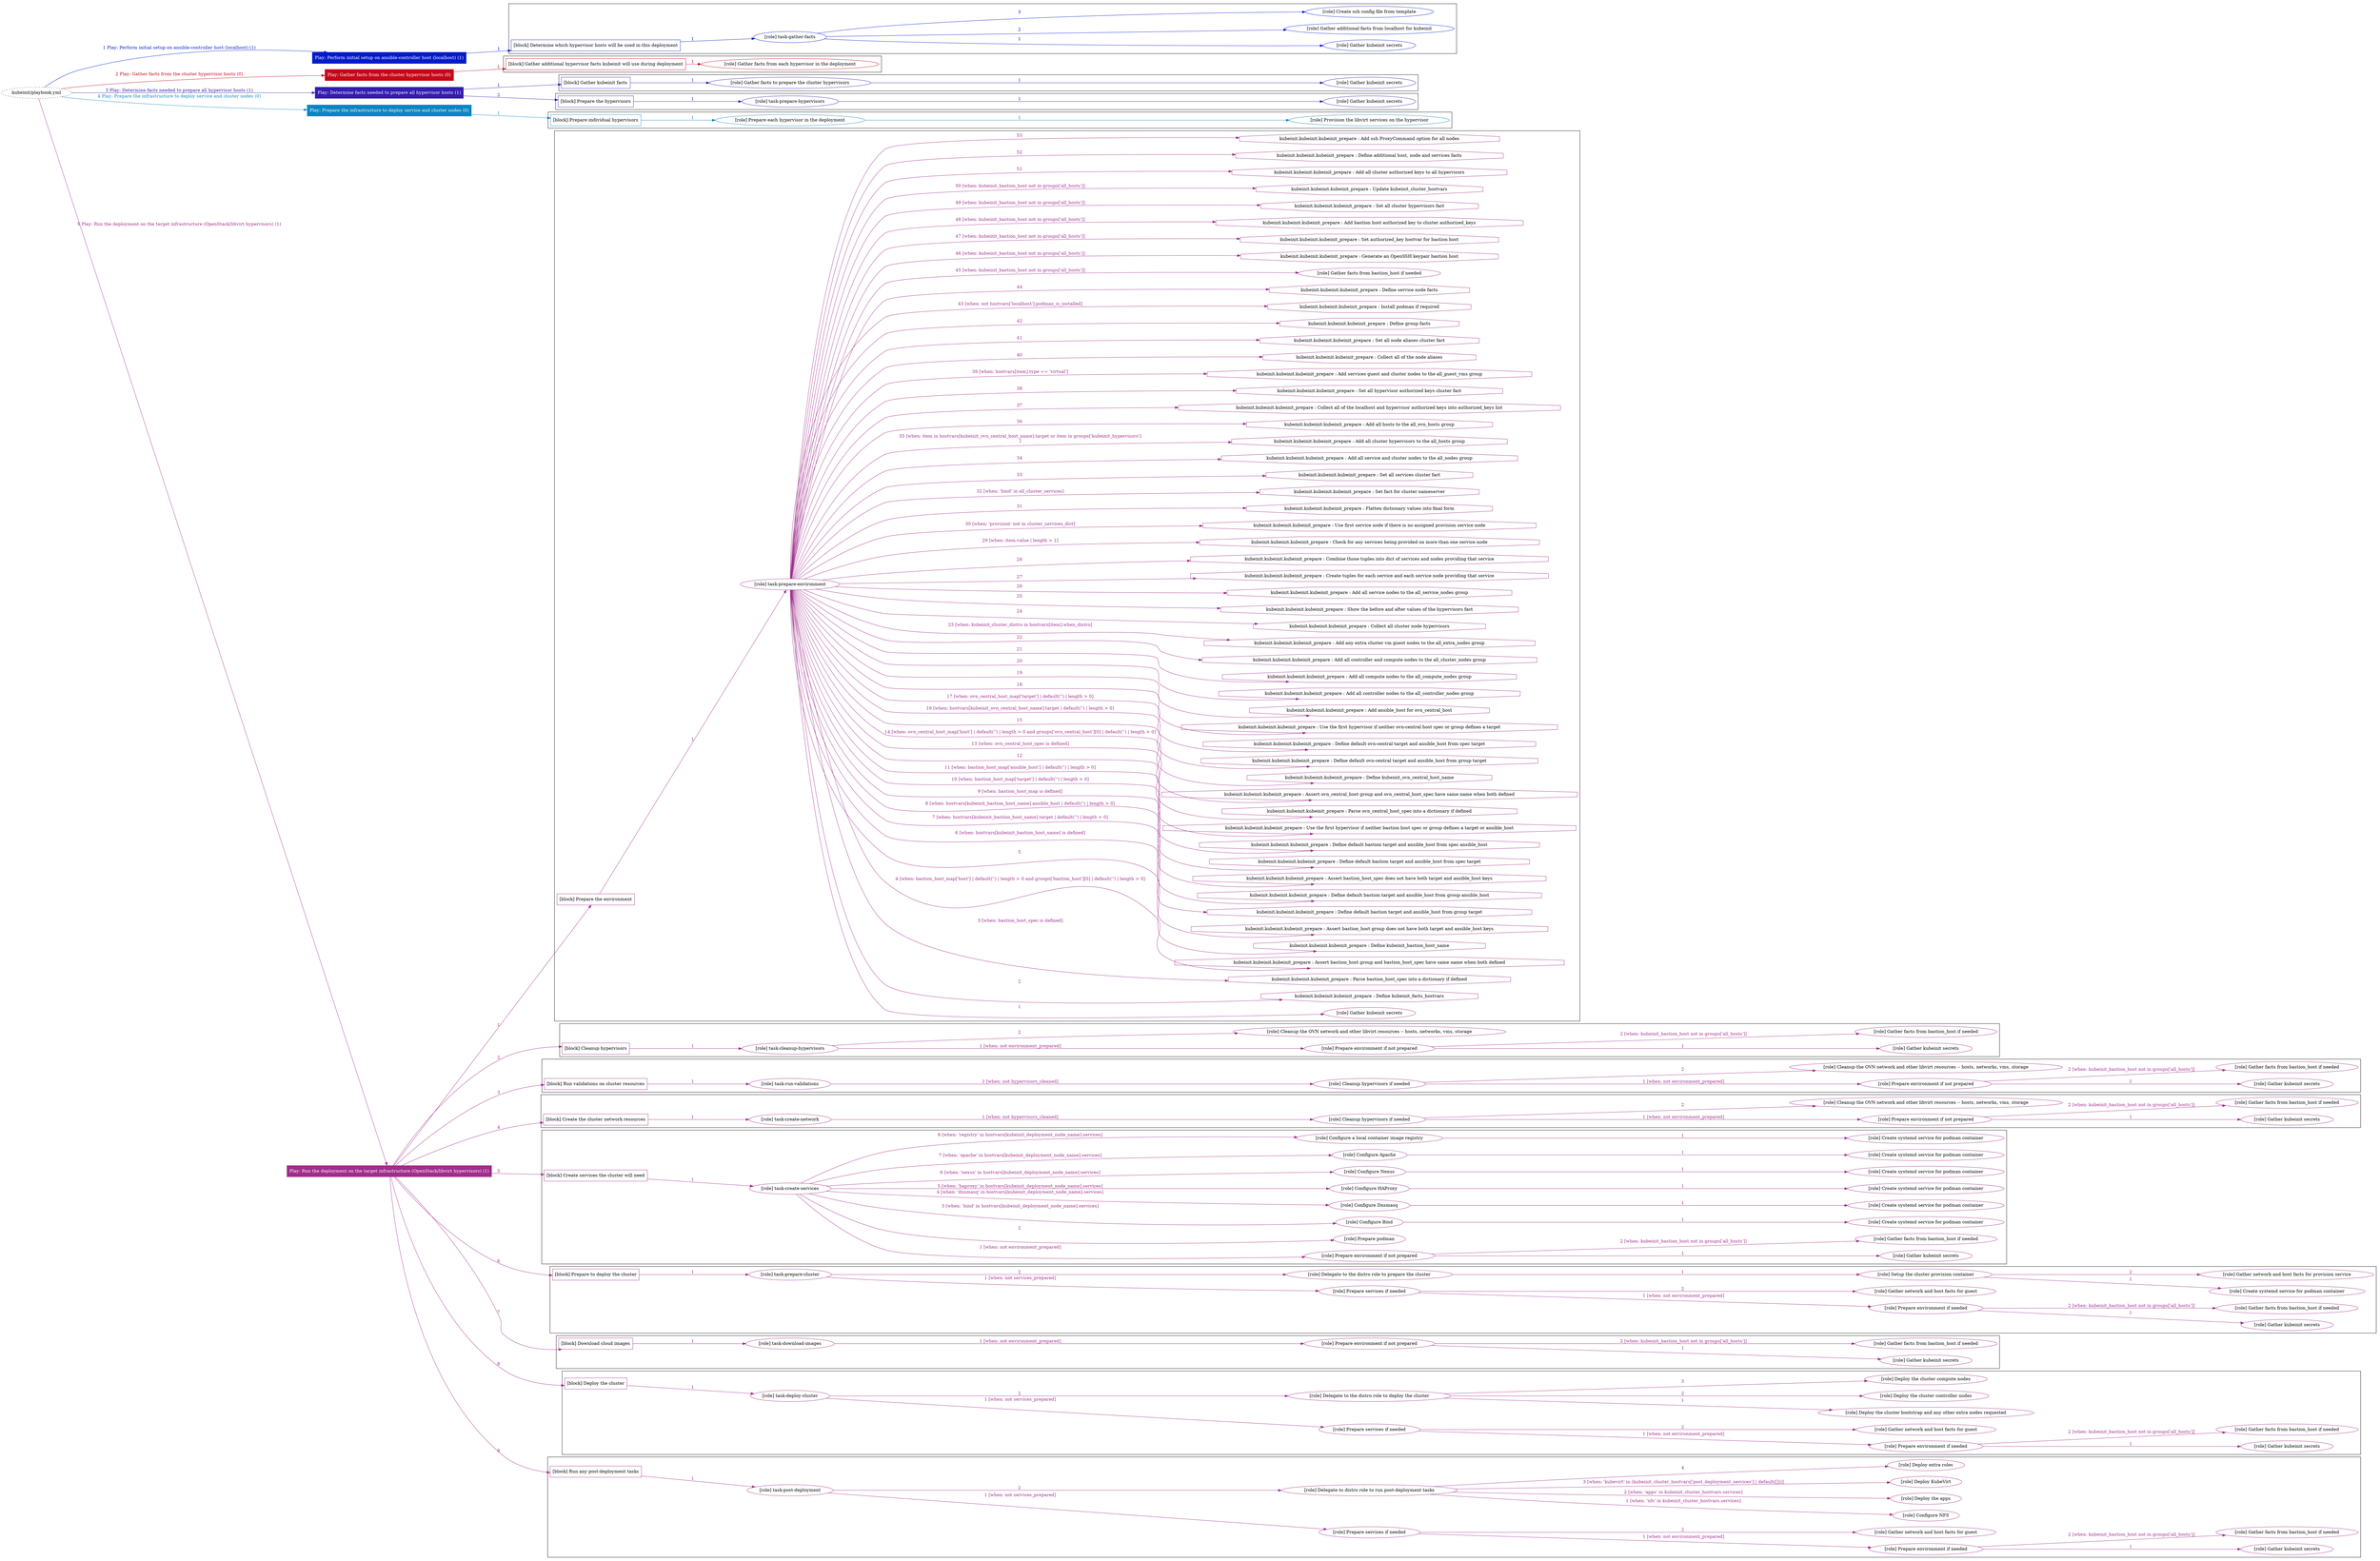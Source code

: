 digraph {
	graph [concentrate=true ordering=in rankdir=LR ratio=fill]
	edge [esep=5 sep=10]
	"kubeinit/playbook.yml" [URL="/home/runner/work/kubeinit/kubeinit/kubeinit/playbook.yml" id=playbook_f03fc15c style=dotted]
	"kubeinit/playbook.yml" -> play_273dedf9 [label="1 Play: Perform initial setup on ansible-controller host (localhost) (1)" color="#031bc9" fontcolor="#031bc9" id=edge_play_273dedf9 labeltooltip="1 Play: Perform initial setup on ansible-controller host (localhost) (1)" tooltip="1 Play: Perform initial setup on ansible-controller host (localhost) (1)"]
	subgraph "Play: Perform initial setup on ansible-controller host (localhost) (1)" {
		play_273dedf9 [label="Play: Perform initial setup on ansible-controller host (localhost) (1)" URL="/home/runner/work/kubeinit/kubeinit/kubeinit/playbook.yml" color="#031bc9" fontcolor="#ffffff" id=play_273dedf9 shape=box style=filled tooltip=localhost]
		play_273dedf9 -> block_82a24641 [label=1 color="#031bc9" fontcolor="#031bc9" id=edge_block_82a24641 labeltooltip=1 tooltip=1]
		subgraph cluster_block_82a24641 {
			block_82a24641 [label="[block] Determine which hypervisor hosts will be used in this deployment" URL="/home/runner/work/kubeinit/kubeinit/kubeinit/playbook.yml" color="#031bc9" id=block_82a24641 labeltooltip="Determine which hypervisor hosts will be used in this deployment" shape=box tooltip="Determine which hypervisor hosts will be used in this deployment"]
			block_82a24641 -> role_f076f978 [label="1 " color="#031bc9" fontcolor="#031bc9" id=edge_role_f076f978 labeltooltip="1 " tooltip="1 "]
			subgraph "task-gather-facts" {
				role_f076f978 [label="[role] task-gather-facts" URL="/home/runner/work/kubeinit/kubeinit/kubeinit/playbook.yml" color="#031bc9" id=role_f076f978 tooltip="task-gather-facts"]
				role_f076f978 -> role_01394433 [label="1 " color="#031bc9" fontcolor="#031bc9" id=edge_role_01394433 labeltooltip="1 " tooltip="1 "]
				subgraph "Gather kubeinit secrets" {
					role_01394433 [label="[role] Gather kubeinit secrets" URL="/home/runner/.ansible/collections/ansible_collections/kubeinit/kubeinit/roles/kubeinit_prepare/tasks/build_hypervisors_group.yml" color="#031bc9" id=role_01394433 tooltip="Gather kubeinit secrets"]
				}
				role_f076f978 -> role_25f825a2 [label="2 " color="#031bc9" fontcolor="#031bc9" id=edge_role_25f825a2 labeltooltip="2 " tooltip="2 "]
				subgraph "Gather additional facts from localhost for kubeinit" {
					role_25f825a2 [label="[role] Gather additional facts from localhost for kubeinit" URL="/home/runner/.ansible/collections/ansible_collections/kubeinit/kubeinit/roles/kubeinit_prepare/tasks/build_hypervisors_group.yml" color="#031bc9" id=role_25f825a2 tooltip="Gather additional facts from localhost for kubeinit"]
				}
				role_f076f978 -> role_fb85deed [label="3 " color="#031bc9" fontcolor="#031bc9" id=edge_role_fb85deed labeltooltip="3 " tooltip="3 "]
				subgraph "Create ssh config file from template" {
					role_fb85deed [label="[role] Create ssh config file from template" URL="/home/runner/.ansible/collections/ansible_collections/kubeinit/kubeinit/roles/kubeinit_prepare/tasks/build_hypervisors_group.yml" color="#031bc9" id=role_fb85deed tooltip="Create ssh config file from template"]
				}
			}
		}
	}
	"kubeinit/playbook.yml" -> play_7f2430a3 [label="2 Play: Gather facts from the cluster hypervisor hosts (0)" color="#c5071a" fontcolor="#c5071a" id=edge_play_7f2430a3 labeltooltip="2 Play: Gather facts from the cluster hypervisor hosts (0)" tooltip="2 Play: Gather facts from the cluster hypervisor hosts (0)"]
	subgraph "Play: Gather facts from the cluster hypervisor hosts (0)" {
		play_7f2430a3 [label="Play: Gather facts from the cluster hypervisor hosts (0)" URL="/home/runner/work/kubeinit/kubeinit/kubeinit/playbook.yml" color="#c5071a" fontcolor="#ffffff" id=play_7f2430a3 shape=box style=filled tooltip="Play: Gather facts from the cluster hypervisor hosts (0)"]
		play_7f2430a3 -> block_597e4044 [label=1 color="#c5071a" fontcolor="#c5071a" id=edge_block_597e4044 labeltooltip=1 tooltip=1]
		subgraph cluster_block_597e4044 {
			block_597e4044 [label="[block] Gather additional hypervisor facts kubeinit will use during deployment" URL="/home/runner/work/kubeinit/kubeinit/kubeinit/playbook.yml" color="#c5071a" id=block_597e4044 labeltooltip="Gather additional hypervisor facts kubeinit will use during deployment" shape=box tooltip="Gather additional hypervisor facts kubeinit will use during deployment"]
			block_597e4044 -> role_fb76c9fb [label="1 " color="#c5071a" fontcolor="#c5071a" id=edge_role_fb76c9fb labeltooltip="1 " tooltip="1 "]
			subgraph "Gather facts from each hypervisor in the deployment" {
				role_fb76c9fb [label="[role] Gather facts from each hypervisor in the deployment" URL="/home/runner/work/kubeinit/kubeinit/kubeinit/playbook.yml" color="#c5071a" id=role_fb76c9fb tooltip="Gather facts from each hypervisor in the deployment"]
			}
		}
	}
	"kubeinit/playbook.yml" -> play_e4b763e5 [label="3 Play: Determine facts needed to prepare all hypervisor hosts (1)" color="#341cb0" fontcolor="#341cb0" id=edge_play_e4b763e5 labeltooltip="3 Play: Determine facts needed to prepare all hypervisor hosts (1)" tooltip="3 Play: Determine facts needed to prepare all hypervisor hosts (1)"]
	subgraph "Play: Determine facts needed to prepare all hypervisor hosts (1)" {
		play_e4b763e5 [label="Play: Determine facts needed to prepare all hypervisor hosts (1)" URL="/home/runner/work/kubeinit/kubeinit/kubeinit/playbook.yml" color="#341cb0" fontcolor="#ffffff" id=play_e4b763e5 shape=box style=filled tooltip=localhost]
		play_e4b763e5 -> block_99683dce [label=1 color="#341cb0" fontcolor="#341cb0" id=edge_block_99683dce labeltooltip=1 tooltip=1]
		subgraph cluster_block_99683dce {
			block_99683dce [label="[block] Gather kubeinit facts" URL="/home/runner/work/kubeinit/kubeinit/kubeinit/playbook.yml" color="#341cb0" id=block_99683dce labeltooltip="Gather kubeinit facts" shape=box tooltip="Gather kubeinit facts"]
			block_99683dce -> role_07681c46 [label="1 " color="#341cb0" fontcolor="#341cb0" id=edge_role_07681c46 labeltooltip="1 " tooltip="1 "]
			subgraph "Gather facts to prepare the cluster hypervisors" {
				role_07681c46 [label="[role] Gather facts to prepare the cluster hypervisors" URL="/home/runner/work/kubeinit/kubeinit/kubeinit/playbook.yml" color="#341cb0" id=role_07681c46 tooltip="Gather facts to prepare the cluster hypervisors"]
				role_07681c46 -> role_79754f8e [label="1 " color="#341cb0" fontcolor="#341cb0" id=edge_role_79754f8e labeltooltip="1 " tooltip="1 "]
				subgraph "Gather kubeinit secrets" {
					role_79754f8e [label="[role] Gather kubeinit secrets" URL="/home/runner/.ansible/collections/ansible_collections/kubeinit/kubeinit/roles/kubeinit_prepare/tasks/gather_kubeinit_facts.yml" color="#341cb0" id=role_79754f8e tooltip="Gather kubeinit secrets"]
				}
			}
		}
		play_e4b763e5 -> block_12898b35 [label=2 color="#341cb0" fontcolor="#341cb0" id=edge_block_12898b35 labeltooltip=2 tooltip=2]
		subgraph cluster_block_12898b35 {
			block_12898b35 [label="[block] Prepare the hypervisors" URL="/home/runner/work/kubeinit/kubeinit/kubeinit/playbook.yml" color="#341cb0" id=block_12898b35 labeltooltip="Prepare the hypervisors" shape=box tooltip="Prepare the hypervisors"]
			block_12898b35 -> role_5a65ed03 [label="1 " color="#341cb0" fontcolor="#341cb0" id=edge_role_5a65ed03 labeltooltip="1 " tooltip="1 "]
			subgraph "task-prepare-hypervisors" {
				role_5a65ed03 [label="[role] task-prepare-hypervisors" URL="/home/runner/work/kubeinit/kubeinit/kubeinit/playbook.yml" color="#341cb0" id=role_5a65ed03 tooltip="task-prepare-hypervisors"]
				role_5a65ed03 -> role_381ed9ac [label="1 " color="#341cb0" fontcolor="#341cb0" id=edge_role_381ed9ac labeltooltip="1 " tooltip="1 "]
				subgraph "Gather kubeinit secrets" {
					role_381ed9ac [label="[role] Gather kubeinit secrets" URL="/home/runner/.ansible/collections/ansible_collections/kubeinit/kubeinit/roles/kubeinit_prepare/tasks/gather_kubeinit_facts.yml" color="#341cb0" id=role_381ed9ac tooltip="Gather kubeinit secrets"]
				}
			}
		}
	}
	"kubeinit/playbook.yml" -> play_d3d1d9fd [label="4 Play: Prepare the infrastructure to deploy service and cluster nodes (0)" color="#0b84c1" fontcolor="#0b84c1" id=edge_play_d3d1d9fd labeltooltip="4 Play: Prepare the infrastructure to deploy service and cluster nodes (0)" tooltip="4 Play: Prepare the infrastructure to deploy service and cluster nodes (0)"]
	subgraph "Play: Prepare the infrastructure to deploy service and cluster nodes (0)" {
		play_d3d1d9fd [label="Play: Prepare the infrastructure to deploy service and cluster nodes (0)" URL="/home/runner/work/kubeinit/kubeinit/kubeinit/playbook.yml" color="#0b84c1" fontcolor="#ffffff" id=play_d3d1d9fd shape=box style=filled tooltip="Play: Prepare the infrastructure to deploy service and cluster nodes (0)"]
		play_d3d1d9fd -> block_cab2b37e [label=1 color="#0b84c1" fontcolor="#0b84c1" id=edge_block_cab2b37e labeltooltip=1 tooltip=1]
		subgraph cluster_block_cab2b37e {
			block_cab2b37e [label="[block] Prepare individual hypervisors" URL="/home/runner/work/kubeinit/kubeinit/kubeinit/playbook.yml" color="#0b84c1" id=block_cab2b37e labeltooltip="Prepare individual hypervisors" shape=box tooltip="Prepare individual hypervisors"]
			block_cab2b37e -> role_04303f69 [label="1 " color="#0b84c1" fontcolor="#0b84c1" id=edge_role_04303f69 labeltooltip="1 " tooltip="1 "]
			subgraph "Prepare each hypervisor in the deployment" {
				role_04303f69 [label="[role] Prepare each hypervisor in the deployment" URL="/home/runner/work/kubeinit/kubeinit/kubeinit/playbook.yml" color="#0b84c1" id=role_04303f69 tooltip="Prepare each hypervisor in the deployment"]
				role_04303f69 -> role_b0263264 [label="1 " color="#0b84c1" fontcolor="#0b84c1" id=edge_role_b0263264 labeltooltip="1 " tooltip="1 "]
				subgraph "Provision the libvirt services on the hypervisor" {
					role_b0263264 [label="[role] Provision the libvirt services on the hypervisor" URL="/home/runner/.ansible/collections/ansible_collections/kubeinit/kubeinit/roles/kubeinit_prepare/tasks/prepare_hypervisor.yml" color="#0b84c1" id=role_b0263264 tooltip="Provision the libvirt services on the hypervisor"]
				}
			}
		}
	}
	"kubeinit/playbook.yml" -> play_fc09f5f5 [label="5 Play: Run the deployment on the target infrastructure (OpenStack/libvirt hypervisors) (1)" color="#9f2d8b" fontcolor="#9f2d8b" id=edge_play_fc09f5f5 labeltooltip="5 Play: Run the deployment on the target infrastructure (OpenStack/libvirt hypervisors) (1)" tooltip="5 Play: Run the deployment on the target infrastructure (OpenStack/libvirt hypervisors) (1)"]
	subgraph "Play: Run the deployment on the target infrastructure (OpenStack/libvirt hypervisors) (1)" {
		play_fc09f5f5 [label="Play: Run the deployment on the target infrastructure (OpenStack/libvirt hypervisors) (1)" URL="/home/runner/work/kubeinit/kubeinit/kubeinit/playbook.yml" color="#9f2d8b" fontcolor="#ffffff" id=play_fc09f5f5 shape=box style=filled tooltip=localhost]
		play_fc09f5f5 -> block_d2225a87 [label=1 color="#9f2d8b" fontcolor="#9f2d8b" id=edge_block_d2225a87 labeltooltip=1 tooltip=1]
		subgraph cluster_block_d2225a87 {
			block_d2225a87 [label="[block] Prepare the environment" URL="/home/runner/work/kubeinit/kubeinit/kubeinit/playbook.yml" color="#9f2d8b" id=block_d2225a87 labeltooltip="Prepare the environment" shape=box tooltip="Prepare the environment"]
			block_d2225a87 -> role_7be2bb3e [label="1 " color="#9f2d8b" fontcolor="#9f2d8b" id=edge_role_7be2bb3e labeltooltip="1 " tooltip="1 "]
			subgraph "task-prepare-environment" {
				role_7be2bb3e [label="[role] task-prepare-environment" URL="/home/runner/work/kubeinit/kubeinit/kubeinit/playbook.yml" color="#9f2d8b" id=role_7be2bb3e tooltip="task-prepare-environment"]
				role_7be2bb3e -> role_510b7c3b [label="1 " color="#9f2d8b" fontcolor="#9f2d8b" id=edge_role_510b7c3b labeltooltip="1 " tooltip="1 "]
				subgraph "Gather kubeinit secrets" {
					role_510b7c3b [label="[role] Gather kubeinit secrets" URL="/home/runner/.ansible/collections/ansible_collections/kubeinit/kubeinit/roles/kubeinit_prepare/tasks/gather_kubeinit_facts.yml" color="#9f2d8b" id=role_510b7c3b tooltip="Gather kubeinit secrets"]
				}
				task_159084a0 [label="kubeinit.kubeinit.kubeinit_prepare : Define kubeinit_facts_hostvars" URL="/home/runner/.ansible/collections/ansible_collections/kubeinit/kubeinit/roles/kubeinit_prepare/tasks/main.yml" color="#9f2d8b" id=task_159084a0 shape=octagon tooltip="kubeinit.kubeinit.kubeinit_prepare : Define kubeinit_facts_hostvars"]
				role_7be2bb3e -> task_159084a0 [label="2 " color="#9f2d8b" fontcolor="#9f2d8b" id=edge_task_159084a0 labeltooltip="2 " tooltip="2 "]
				task_81c4987e [label="kubeinit.kubeinit.kubeinit_prepare : Parse bastion_host_spec into a dictionary if defined" URL="/home/runner/.ansible/collections/ansible_collections/kubeinit/kubeinit/roles/kubeinit_prepare/tasks/main.yml" color="#9f2d8b" id=task_81c4987e shape=octagon tooltip="kubeinit.kubeinit.kubeinit_prepare : Parse bastion_host_spec into a dictionary if defined"]
				role_7be2bb3e -> task_81c4987e [label="3 [when: bastion_host_spec is defined]" color="#9f2d8b" fontcolor="#9f2d8b" id=edge_task_81c4987e labeltooltip="3 [when: bastion_host_spec is defined]" tooltip="3 [when: bastion_host_spec is defined]"]
				task_87f937e1 [label="kubeinit.kubeinit.kubeinit_prepare : Assert bastion_host group and bastion_host_spec have same name when both defined" URL="/home/runner/.ansible/collections/ansible_collections/kubeinit/kubeinit/roles/kubeinit_prepare/tasks/main.yml" color="#9f2d8b" id=task_87f937e1 shape=octagon tooltip="kubeinit.kubeinit.kubeinit_prepare : Assert bastion_host group and bastion_host_spec have same name when both defined"]
				role_7be2bb3e -> task_87f937e1 [label="4 [when: bastion_host_map['host'] | default('') | length > 0 and groups['bastion_host'][0] | default('') | length > 0]" color="#9f2d8b" fontcolor="#9f2d8b" id=edge_task_87f937e1 labeltooltip="4 [when: bastion_host_map['host'] | default('') | length > 0 and groups['bastion_host'][0] | default('') | length > 0]" tooltip="4 [when: bastion_host_map['host'] | default('') | length > 0 and groups['bastion_host'][0] | default('') | length > 0]"]
				task_4fb6fecd [label="kubeinit.kubeinit.kubeinit_prepare : Define kubeinit_bastion_host_name" URL="/home/runner/.ansible/collections/ansible_collections/kubeinit/kubeinit/roles/kubeinit_prepare/tasks/main.yml" color="#9f2d8b" id=task_4fb6fecd shape=octagon tooltip="kubeinit.kubeinit.kubeinit_prepare : Define kubeinit_bastion_host_name"]
				role_7be2bb3e -> task_4fb6fecd [label="5 " color="#9f2d8b" fontcolor="#9f2d8b" id=edge_task_4fb6fecd labeltooltip="5 " tooltip="5 "]
				task_9ba68d3c [label="kubeinit.kubeinit.kubeinit_prepare : Assert bastion_host group does not have both target and ansible_host keys" URL="/home/runner/.ansible/collections/ansible_collections/kubeinit/kubeinit/roles/kubeinit_prepare/tasks/main.yml" color="#9f2d8b" id=task_9ba68d3c shape=octagon tooltip="kubeinit.kubeinit.kubeinit_prepare : Assert bastion_host group does not have both target and ansible_host keys"]
				role_7be2bb3e -> task_9ba68d3c [label="6 [when: hostvars[kubeinit_bastion_host_name] is defined]" color="#9f2d8b" fontcolor="#9f2d8b" id=edge_task_9ba68d3c labeltooltip="6 [when: hostvars[kubeinit_bastion_host_name] is defined]" tooltip="6 [when: hostvars[kubeinit_bastion_host_name] is defined]"]
				task_6eef0003 [label="kubeinit.kubeinit.kubeinit_prepare : Define default bastion target and ansible_host from group target" URL="/home/runner/.ansible/collections/ansible_collections/kubeinit/kubeinit/roles/kubeinit_prepare/tasks/main.yml" color="#9f2d8b" id=task_6eef0003 shape=octagon tooltip="kubeinit.kubeinit.kubeinit_prepare : Define default bastion target and ansible_host from group target"]
				role_7be2bb3e -> task_6eef0003 [label="7 [when: hostvars[kubeinit_bastion_host_name].target | default('') | length > 0]" color="#9f2d8b" fontcolor="#9f2d8b" id=edge_task_6eef0003 labeltooltip="7 [when: hostvars[kubeinit_bastion_host_name].target | default('') | length > 0]" tooltip="7 [when: hostvars[kubeinit_bastion_host_name].target | default('') | length > 0]"]
				task_f2bc3d7e [label="kubeinit.kubeinit.kubeinit_prepare : Define default bastion target and ansible_host from group ansible_host" URL="/home/runner/.ansible/collections/ansible_collections/kubeinit/kubeinit/roles/kubeinit_prepare/tasks/main.yml" color="#9f2d8b" id=task_f2bc3d7e shape=octagon tooltip="kubeinit.kubeinit.kubeinit_prepare : Define default bastion target and ansible_host from group ansible_host"]
				role_7be2bb3e -> task_f2bc3d7e [label="8 [when: hostvars[kubeinit_bastion_host_name].ansible_host | default('') | length > 0]" color="#9f2d8b" fontcolor="#9f2d8b" id=edge_task_f2bc3d7e labeltooltip="8 [when: hostvars[kubeinit_bastion_host_name].ansible_host | default('') | length > 0]" tooltip="8 [when: hostvars[kubeinit_bastion_host_name].ansible_host | default('') | length > 0]"]
				task_0d859b00 [label="kubeinit.kubeinit.kubeinit_prepare : Assert bastion_host_spec does not have both target and ansible_host keys" URL="/home/runner/.ansible/collections/ansible_collections/kubeinit/kubeinit/roles/kubeinit_prepare/tasks/main.yml" color="#9f2d8b" id=task_0d859b00 shape=octagon tooltip="kubeinit.kubeinit.kubeinit_prepare : Assert bastion_host_spec does not have both target and ansible_host keys"]
				role_7be2bb3e -> task_0d859b00 [label="9 [when: bastion_host_map is defined]" color="#9f2d8b" fontcolor="#9f2d8b" id=edge_task_0d859b00 labeltooltip="9 [when: bastion_host_map is defined]" tooltip="9 [when: bastion_host_map is defined]"]
				task_50c2f1af [label="kubeinit.kubeinit.kubeinit_prepare : Define default bastion target and ansible_host from spec target" URL="/home/runner/.ansible/collections/ansible_collections/kubeinit/kubeinit/roles/kubeinit_prepare/tasks/main.yml" color="#9f2d8b" id=task_50c2f1af shape=octagon tooltip="kubeinit.kubeinit.kubeinit_prepare : Define default bastion target and ansible_host from spec target"]
				role_7be2bb3e -> task_50c2f1af [label="10 [when: bastion_host_map['target'] | default('') | length > 0]" color="#9f2d8b" fontcolor="#9f2d8b" id=edge_task_50c2f1af labeltooltip="10 [when: bastion_host_map['target'] | default('') | length > 0]" tooltip="10 [when: bastion_host_map['target'] | default('') | length > 0]"]
				task_c55541c8 [label="kubeinit.kubeinit.kubeinit_prepare : Define default bastion target and ansible_host from spec ansible_host" URL="/home/runner/.ansible/collections/ansible_collections/kubeinit/kubeinit/roles/kubeinit_prepare/tasks/main.yml" color="#9f2d8b" id=task_c55541c8 shape=octagon tooltip="kubeinit.kubeinit.kubeinit_prepare : Define default bastion target and ansible_host from spec ansible_host"]
				role_7be2bb3e -> task_c55541c8 [label="11 [when: bastion_host_map['ansible_host'] | default('') | length > 0]" color="#9f2d8b" fontcolor="#9f2d8b" id=edge_task_c55541c8 labeltooltip="11 [when: bastion_host_map['ansible_host'] | default('') | length > 0]" tooltip="11 [when: bastion_host_map['ansible_host'] | default('') | length > 0]"]
				task_7d332bda [label="kubeinit.kubeinit.kubeinit_prepare : Use the first hypervisor if neither bastion host spec or group defines a target or ansible_host" URL="/home/runner/.ansible/collections/ansible_collections/kubeinit/kubeinit/roles/kubeinit_prepare/tasks/main.yml" color="#9f2d8b" id=task_7d332bda shape=octagon tooltip="kubeinit.kubeinit.kubeinit_prepare : Use the first hypervisor if neither bastion host spec or group defines a target or ansible_host"]
				role_7be2bb3e -> task_7d332bda [label="12 " color="#9f2d8b" fontcolor="#9f2d8b" id=edge_task_7d332bda labeltooltip="12 " tooltip="12 "]
				task_41ab4097 [label="kubeinit.kubeinit.kubeinit_prepare : Parse ovn_central_host_spec into a dictionary if defined" URL="/home/runner/.ansible/collections/ansible_collections/kubeinit/kubeinit/roles/kubeinit_prepare/tasks/main.yml" color="#9f2d8b" id=task_41ab4097 shape=octagon tooltip="kubeinit.kubeinit.kubeinit_prepare : Parse ovn_central_host_spec into a dictionary if defined"]
				role_7be2bb3e -> task_41ab4097 [label="13 [when: ovn_central_host_spec is defined]" color="#9f2d8b" fontcolor="#9f2d8b" id=edge_task_41ab4097 labeltooltip="13 [when: ovn_central_host_spec is defined]" tooltip="13 [when: ovn_central_host_spec is defined]"]
				task_86fc12ff [label="kubeinit.kubeinit.kubeinit_prepare : Assert ovn_central_host group and ovn_central_host_spec have same name when both defined" URL="/home/runner/.ansible/collections/ansible_collections/kubeinit/kubeinit/roles/kubeinit_prepare/tasks/main.yml" color="#9f2d8b" id=task_86fc12ff shape=octagon tooltip="kubeinit.kubeinit.kubeinit_prepare : Assert ovn_central_host group and ovn_central_host_spec have same name when both defined"]
				role_7be2bb3e -> task_86fc12ff [label="14 [when: ovn_central_host_map['host'] | default('') | length > 0 and groups['ovn_central_host'][0] | default('') | length > 0]" color="#9f2d8b" fontcolor="#9f2d8b" id=edge_task_86fc12ff labeltooltip="14 [when: ovn_central_host_map['host'] | default('') | length > 0 and groups['ovn_central_host'][0] | default('') | length > 0]" tooltip="14 [when: ovn_central_host_map['host'] | default('') | length > 0 and groups['ovn_central_host'][0] | default('') | length > 0]"]
				task_6363a48c [label="kubeinit.kubeinit.kubeinit_prepare : Define kubeinit_ovn_central_host_name" URL="/home/runner/.ansible/collections/ansible_collections/kubeinit/kubeinit/roles/kubeinit_prepare/tasks/main.yml" color="#9f2d8b" id=task_6363a48c shape=octagon tooltip="kubeinit.kubeinit.kubeinit_prepare : Define kubeinit_ovn_central_host_name"]
				role_7be2bb3e -> task_6363a48c [label="15 " color="#9f2d8b" fontcolor="#9f2d8b" id=edge_task_6363a48c labeltooltip="15 " tooltip="15 "]
				task_393b6bee [label="kubeinit.kubeinit.kubeinit_prepare : Define default ovn-central target and ansible_host from group target" URL="/home/runner/.ansible/collections/ansible_collections/kubeinit/kubeinit/roles/kubeinit_prepare/tasks/main.yml" color="#9f2d8b" id=task_393b6bee shape=octagon tooltip="kubeinit.kubeinit.kubeinit_prepare : Define default ovn-central target and ansible_host from group target"]
				role_7be2bb3e -> task_393b6bee [label="16 [when: hostvars[kubeinit_ovn_central_host_name].target | default('') | length > 0]" color="#9f2d8b" fontcolor="#9f2d8b" id=edge_task_393b6bee labeltooltip="16 [when: hostvars[kubeinit_ovn_central_host_name].target | default('') | length > 0]" tooltip="16 [when: hostvars[kubeinit_ovn_central_host_name].target | default('') | length > 0]"]
				task_e9f5bb32 [label="kubeinit.kubeinit.kubeinit_prepare : Define default ovn-central target and ansible_host from spec target" URL="/home/runner/.ansible/collections/ansible_collections/kubeinit/kubeinit/roles/kubeinit_prepare/tasks/main.yml" color="#9f2d8b" id=task_e9f5bb32 shape=octagon tooltip="kubeinit.kubeinit.kubeinit_prepare : Define default ovn-central target and ansible_host from spec target"]
				role_7be2bb3e -> task_e9f5bb32 [label="17 [when: ovn_central_host_map['target'] | default('') | length > 0]" color="#9f2d8b" fontcolor="#9f2d8b" id=edge_task_e9f5bb32 labeltooltip="17 [when: ovn_central_host_map['target'] | default('') | length > 0]" tooltip="17 [when: ovn_central_host_map['target'] | default('') | length > 0]"]
				task_08901947 [label="kubeinit.kubeinit.kubeinit_prepare : Use the first hypervisor if neither ovn-central host spec or group defines a target" URL="/home/runner/.ansible/collections/ansible_collections/kubeinit/kubeinit/roles/kubeinit_prepare/tasks/main.yml" color="#9f2d8b" id=task_08901947 shape=octagon tooltip="kubeinit.kubeinit.kubeinit_prepare : Use the first hypervisor if neither ovn-central host spec or group defines a target"]
				role_7be2bb3e -> task_08901947 [label="18 " color="#9f2d8b" fontcolor="#9f2d8b" id=edge_task_08901947 labeltooltip="18 " tooltip="18 "]
				task_4aae8139 [label="kubeinit.kubeinit.kubeinit_prepare : Add ansible_host for ovn_central_host" URL="/home/runner/.ansible/collections/ansible_collections/kubeinit/kubeinit/roles/kubeinit_prepare/tasks/main.yml" color="#9f2d8b" id=task_4aae8139 shape=octagon tooltip="kubeinit.kubeinit.kubeinit_prepare : Add ansible_host for ovn_central_host"]
				role_7be2bb3e -> task_4aae8139 [label="19 " color="#9f2d8b" fontcolor="#9f2d8b" id=edge_task_4aae8139 labeltooltip="19 " tooltip="19 "]
				task_1f2ac317 [label="kubeinit.kubeinit.kubeinit_prepare : Add all controller nodes to the all_controller_nodes group" URL="/home/runner/.ansible/collections/ansible_collections/kubeinit/kubeinit/roles/kubeinit_prepare/tasks/prepare_groups.yml" color="#9f2d8b" id=task_1f2ac317 shape=octagon tooltip="kubeinit.kubeinit.kubeinit_prepare : Add all controller nodes to the all_controller_nodes group"]
				role_7be2bb3e -> task_1f2ac317 [label="20 " color="#9f2d8b" fontcolor="#9f2d8b" id=edge_task_1f2ac317 labeltooltip="20 " tooltip="20 "]
				task_330a8dfd [label="kubeinit.kubeinit.kubeinit_prepare : Add all compute nodes to the all_compute_nodes group" URL="/home/runner/.ansible/collections/ansible_collections/kubeinit/kubeinit/roles/kubeinit_prepare/tasks/prepare_groups.yml" color="#9f2d8b" id=task_330a8dfd shape=octagon tooltip="kubeinit.kubeinit.kubeinit_prepare : Add all compute nodes to the all_compute_nodes group"]
				role_7be2bb3e -> task_330a8dfd [label="21 " color="#9f2d8b" fontcolor="#9f2d8b" id=edge_task_330a8dfd labeltooltip="21 " tooltip="21 "]
				task_b5ca33be [label="kubeinit.kubeinit.kubeinit_prepare : Add all controller and compute nodes to the all_cluster_nodes group" URL="/home/runner/.ansible/collections/ansible_collections/kubeinit/kubeinit/roles/kubeinit_prepare/tasks/prepare_groups.yml" color="#9f2d8b" id=task_b5ca33be shape=octagon tooltip="kubeinit.kubeinit.kubeinit_prepare : Add all controller and compute nodes to the all_cluster_nodes group"]
				role_7be2bb3e -> task_b5ca33be [label="22 " color="#9f2d8b" fontcolor="#9f2d8b" id=edge_task_b5ca33be labeltooltip="22 " tooltip="22 "]
				task_dfce8589 [label="kubeinit.kubeinit.kubeinit_prepare : Add any extra cluster vm guest nodes to the all_extra_nodes group" URL="/home/runner/.ansible/collections/ansible_collections/kubeinit/kubeinit/roles/kubeinit_prepare/tasks/prepare_groups.yml" color="#9f2d8b" id=task_dfce8589 shape=octagon tooltip="kubeinit.kubeinit.kubeinit_prepare : Add any extra cluster vm guest nodes to the all_extra_nodes group"]
				role_7be2bb3e -> task_dfce8589 [label="23 [when: kubeinit_cluster_distro in hostvars[item].when_distro]" color="#9f2d8b" fontcolor="#9f2d8b" id=edge_task_dfce8589 labeltooltip="23 [when: kubeinit_cluster_distro in hostvars[item].when_distro]" tooltip="23 [when: kubeinit_cluster_distro in hostvars[item].when_distro]"]
				task_613da654 [label="kubeinit.kubeinit.kubeinit_prepare : Collect all cluster node hypervisors" URL="/home/runner/.ansible/collections/ansible_collections/kubeinit/kubeinit/roles/kubeinit_prepare/tasks/prepare_groups.yml" color="#9f2d8b" id=task_613da654 shape=octagon tooltip="kubeinit.kubeinit.kubeinit_prepare : Collect all cluster node hypervisors"]
				role_7be2bb3e -> task_613da654 [label="24 " color="#9f2d8b" fontcolor="#9f2d8b" id=edge_task_613da654 labeltooltip="24 " tooltip="24 "]
				task_0ee1bf40 [label="kubeinit.kubeinit.kubeinit_prepare : Show the before and after values of the hypervisors fact" URL="/home/runner/.ansible/collections/ansible_collections/kubeinit/kubeinit/roles/kubeinit_prepare/tasks/prepare_groups.yml" color="#9f2d8b" id=task_0ee1bf40 shape=octagon tooltip="kubeinit.kubeinit.kubeinit_prepare : Show the before and after values of the hypervisors fact"]
				role_7be2bb3e -> task_0ee1bf40 [label="25 " color="#9f2d8b" fontcolor="#9f2d8b" id=edge_task_0ee1bf40 labeltooltip="25 " tooltip="25 "]
				task_ee97a7f8 [label="kubeinit.kubeinit.kubeinit_prepare : Add all service nodes to the all_service_nodes group" URL="/home/runner/.ansible/collections/ansible_collections/kubeinit/kubeinit/roles/kubeinit_prepare/tasks/prepare_groups.yml" color="#9f2d8b" id=task_ee97a7f8 shape=octagon tooltip="kubeinit.kubeinit.kubeinit_prepare : Add all service nodes to the all_service_nodes group"]
				role_7be2bb3e -> task_ee97a7f8 [label="26 " color="#9f2d8b" fontcolor="#9f2d8b" id=edge_task_ee97a7f8 labeltooltip="26 " tooltip="26 "]
				task_9c541ee5 [label="kubeinit.kubeinit.kubeinit_prepare : Create tuples for each service and each service node providing that service" URL="/home/runner/.ansible/collections/ansible_collections/kubeinit/kubeinit/roles/kubeinit_prepare/tasks/prepare_groups.yml" color="#9f2d8b" id=task_9c541ee5 shape=octagon tooltip="kubeinit.kubeinit.kubeinit_prepare : Create tuples for each service and each service node providing that service"]
				role_7be2bb3e -> task_9c541ee5 [label="27 " color="#9f2d8b" fontcolor="#9f2d8b" id=edge_task_9c541ee5 labeltooltip="27 " tooltip="27 "]
				task_fa4c9e78 [label="kubeinit.kubeinit.kubeinit_prepare : Combine those tuples into dict of services and nodes providing that service" URL="/home/runner/.ansible/collections/ansible_collections/kubeinit/kubeinit/roles/kubeinit_prepare/tasks/prepare_groups.yml" color="#9f2d8b" id=task_fa4c9e78 shape=octagon tooltip="kubeinit.kubeinit.kubeinit_prepare : Combine those tuples into dict of services and nodes providing that service"]
				role_7be2bb3e -> task_fa4c9e78 [label="28 " color="#9f2d8b" fontcolor="#9f2d8b" id=edge_task_fa4c9e78 labeltooltip="28 " tooltip="28 "]
				task_1d74582c [label="kubeinit.kubeinit.kubeinit_prepare : Check for any services being provided on more than one service node" URL="/home/runner/.ansible/collections/ansible_collections/kubeinit/kubeinit/roles/kubeinit_prepare/tasks/prepare_groups.yml" color="#9f2d8b" id=task_1d74582c shape=octagon tooltip="kubeinit.kubeinit.kubeinit_prepare : Check for any services being provided on more than one service node"]
				role_7be2bb3e -> task_1d74582c [label="29 [when: item.value | length > 1]" color="#9f2d8b" fontcolor="#9f2d8b" id=edge_task_1d74582c labeltooltip="29 [when: item.value | length > 1]" tooltip="29 [when: item.value | length > 1]"]
				task_b4a4598b [label="kubeinit.kubeinit.kubeinit_prepare : Use first service node if there is no assigned provision service node" URL="/home/runner/.ansible/collections/ansible_collections/kubeinit/kubeinit/roles/kubeinit_prepare/tasks/prepare_groups.yml" color="#9f2d8b" id=task_b4a4598b shape=octagon tooltip="kubeinit.kubeinit.kubeinit_prepare : Use first service node if there is no assigned provision service node"]
				role_7be2bb3e -> task_b4a4598b [label="30 [when: 'provision' not in cluster_services_dict]" color="#9f2d8b" fontcolor="#9f2d8b" id=edge_task_b4a4598b labeltooltip="30 [when: 'provision' not in cluster_services_dict]" tooltip="30 [when: 'provision' not in cluster_services_dict]"]
				task_f253b1cd [label="kubeinit.kubeinit.kubeinit_prepare : Flatten dictionary values into final form" URL="/home/runner/.ansible/collections/ansible_collections/kubeinit/kubeinit/roles/kubeinit_prepare/tasks/prepare_groups.yml" color="#9f2d8b" id=task_f253b1cd shape=octagon tooltip="kubeinit.kubeinit.kubeinit_prepare : Flatten dictionary values into final form"]
				role_7be2bb3e -> task_f253b1cd [label="31 " color="#9f2d8b" fontcolor="#9f2d8b" id=edge_task_f253b1cd labeltooltip="31 " tooltip="31 "]
				task_09594949 [label="kubeinit.kubeinit.kubeinit_prepare : Set fact for cluster nameserver" URL="/home/runner/.ansible/collections/ansible_collections/kubeinit/kubeinit/roles/kubeinit_prepare/tasks/prepare_groups.yml" color="#9f2d8b" id=task_09594949 shape=octagon tooltip="kubeinit.kubeinit.kubeinit_prepare : Set fact for cluster nameserver"]
				role_7be2bb3e -> task_09594949 [label="32 [when: 'bind' in all_cluster_services]" color="#9f2d8b" fontcolor="#9f2d8b" id=edge_task_09594949 labeltooltip="32 [when: 'bind' in all_cluster_services]" tooltip="32 [when: 'bind' in all_cluster_services]"]
				task_01d7674c [label="kubeinit.kubeinit.kubeinit_prepare : Set all services cluster fact" URL="/home/runner/.ansible/collections/ansible_collections/kubeinit/kubeinit/roles/kubeinit_prepare/tasks/prepare_groups.yml" color="#9f2d8b" id=task_01d7674c shape=octagon tooltip="kubeinit.kubeinit.kubeinit_prepare : Set all services cluster fact"]
				role_7be2bb3e -> task_01d7674c [label="33 " color="#9f2d8b" fontcolor="#9f2d8b" id=edge_task_01d7674c labeltooltip="33 " tooltip="33 "]
				task_fe003b55 [label="kubeinit.kubeinit.kubeinit_prepare : Add all service and cluster nodes to the all_nodes group" URL="/home/runner/.ansible/collections/ansible_collections/kubeinit/kubeinit/roles/kubeinit_prepare/tasks/prepare_groups.yml" color="#9f2d8b" id=task_fe003b55 shape=octagon tooltip="kubeinit.kubeinit.kubeinit_prepare : Add all service and cluster nodes to the all_nodes group"]
				role_7be2bb3e -> task_fe003b55 [label="34 " color="#9f2d8b" fontcolor="#9f2d8b" id=edge_task_fe003b55 labeltooltip="34 " tooltip="34 "]
				task_727cb084 [label="kubeinit.kubeinit.kubeinit_prepare : Add all cluster hypervisors to the all_hosts group" URL="/home/runner/.ansible/collections/ansible_collections/kubeinit/kubeinit/roles/kubeinit_prepare/tasks/prepare_groups.yml" color="#9f2d8b" id=task_727cb084 shape=octagon tooltip="kubeinit.kubeinit.kubeinit_prepare : Add all cluster hypervisors to the all_hosts group"]
				role_7be2bb3e -> task_727cb084 [label="35 [when: item in hostvars[kubeinit_ovn_central_host_name].target or item in groups['kubeinit_hypervisors']
]" color="#9f2d8b" fontcolor="#9f2d8b" id=edge_task_727cb084 labeltooltip="35 [when: item in hostvars[kubeinit_ovn_central_host_name].target or item in groups['kubeinit_hypervisors']
]" tooltip="35 [when: item in hostvars[kubeinit_ovn_central_host_name].target or item in groups['kubeinit_hypervisors']
]"]
				task_609ddb37 [label="kubeinit.kubeinit.kubeinit_prepare : Add all hosts to the all_ovn_hosts group" URL="/home/runner/.ansible/collections/ansible_collections/kubeinit/kubeinit/roles/kubeinit_prepare/tasks/prepare_groups.yml" color="#9f2d8b" id=task_609ddb37 shape=octagon tooltip="kubeinit.kubeinit.kubeinit_prepare : Add all hosts to the all_ovn_hosts group"]
				role_7be2bb3e -> task_609ddb37 [label="36 " color="#9f2d8b" fontcolor="#9f2d8b" id=edge_task_609ddb37 labeltooltip="36 " tooltip="36 "]
				task_7f26710f [label="kubeinit.kubeinit.kubeinit_prepare : Collect all of the localhost and hypervisor authorized keys into authorized_keys list" URL="/home/runner/.ansible/collections/ansible_collections/kubeinit/kubeinit/roles/kubeinit_prepare/tasks/prepare_groups.yml" color="#9f2d8b" id=task_7f26710f shape=octagon tooltip="kubeinit.kubeinit.kubeinit_prepare : Collect all of the localhost and hypervisor authorized keys into authorized_keys list"]
				role_7be2bb3e -> task_7f26710f [label="37 " color="#9f2d8b" fontcolor="#9f2d8b" id=edge_task_7f26710f labeltooltip="37 " tooltip="37 "]
				task_b8808779 [label="kubeinit.kubeinit.kubeinit_prepare : Set all hypervisor authorized keys cluster fact" URL="/home/runner/.ansible/collections/ansible_collections/kubeinit/kubeinit/roles/kubeinit_prepare/tasks/prepare_groups.yml" color="#9f2d8b" id=task_b8808779 shape=octagon tooltip="kubeinit.kubeinit.kubeinit_prepare : Set all hypervisor authorized keys cluster fact"]
				role_7be2bb3e -> task_b8808779 [label="38 " color="#9f2d8b" fontcolor="#9f2d8b" id=edge_task_b8808779 labeltooltip="38 " tooltip="38 "]
				task_aa434ed2 [label="kubeinit.kubeinit.kubeinit_prepare : Add services guest and cluster nodes to the all_guest_vms group" URL="/home/runner/.ansible/collections/ansible_collections/kubeinit/kubeinit/roles/kubeinit_prepare/tasks/prepare_groups.yml" color="#9f2d8b" id=task_aa434ed2 shape=octagon tooltip="kubeinit.kubeinit.kubeinit_prepare : Add services guest and cluster nodes to the all_guest_vms group"]
				role_7be2bb3e -> task_aa434ed2 [label="39 [when: hostvars[item].type == 'virtual']" color="#9f2d8b" fontcolor="#9f2d8b" id=edge_task_aa434ed2 labeltooltip="39 [when: hostvars[item].type == 'virtual']" tooltip="39 [when: hostvars[item].type == 'virtual']"]
				task_772ddfba [label="kubeinit.kubeinit.kubeinit_prepare : Collect all of the node aliases" URL="/home/runner/.ansible/collections/ansible_collections/kubeinit/kubeinit/roles/kubeinit_prepare/tasks/prepare_groups.yml" color="#9f2d8b" id=task_772ddfba shape=octagon tooltip="kubeinit.kubeinit.kubeinit_prepare : Collect all of the node aliases"]
				role_7be2bb3e -> task_772ddfba [label="40 " color="#9f2d8b" fontcolor="#9f2d8b" id=edge_task_772ddfba labeltooltip="40 " tooltip="40 "]
				task_fccac984 [label="kubeinit.kubeinit.kubeinit_prepare : Set all node aliases cluster fact" URL="/home/runner/.ansible/collections/ansible_collections/kubeinit/kubeinit/roles/kubeinit_prepare/tasks/prepare_groups.yml" color="#9f2d8b" id=task_fccac984 shape=octagon tooltip="kubeinit.kubeinit.kubeinit_prepare : Set all node aliases cluster fact"]
				role_7be2bb3e -> task_fccac984 [label="41 " color="#9f2d8b" fontcolor="#9f2d8b" id=edge_task_fccac984 labeltooltip="41 " tooltip="41 "]
				task_71e1e4ec [label="kubeinit.kubeinit.kubeinit_prepare : Define group facts" URL="/home/runner/.ansible/collections/ansible_collections/kubeinit/kubeinit/roles/kubeinit_prepare/tasks/main.yml" color="#9f2d8b" id=task_71e1e4ec shape=octagon tooltip="kubeinit.kubeinit.kubeinit_prepare : Define group facts"]
				role_7be2bb3e -> task_71e1e4ec [label="42 " color="#9f2d8b" fontcolor="#9f2d8b" id=edge_task_71e1e4ec labeltooltip="42 " tooltip="42 "]
				task_ba8fcddd [label="kubeinit.kubeinit.kubeinit_prepare : Install podman if required" URL="/home/runner/.ansible/collections/ansible_collections/kubeinit/kubeinit/roles/kubeinit_prepare/tasks/main.yml" color="#9f2d8b" id=task_ba8fcddd shape=octagon tooltip="kubeinit.kubeinit.kubeinit_prepare : Install podman if required"]
				role_7be2bb3e -> task_ba8fcddd [label="43 [when: not hostvars['localhost'].podman_is_installed]" color="#9f2d8b" fontcolor="#9f2d8b" id=edge_task_ba8fcddd labeltooltip="43 [when: not hostvars['localhost'].podman_is_installed]" tooltip="43 [when: not hostvars['localhost'].podman_is_installed]"]
				task_7c162376 [label="kubeinit.kubeinit.kubeinit_prepare : Define service node facts" URL="/home/runner/.ansible/collections/ansible_collections/kubeinit/kubeinit/roles/kubeinit_prepare/tasks/main.yml" color="#9f2d8b" id=task_7c162376 shape=octagon tooltip="kubeinit.kubeinit.kubeinit_prepare : Define service node facts"]
				role_7be2bb3e -> task_7c162376 [label="44 " color="#9f2d8b" fontcolor="#9f2d8b" id=edge_task_7c162376 labeltooltip="44 " tooltip="44 "]
				role_7be2bb3e -> role_9384559e [label="45 [when: kubeinit_bastion_host not in groups['all_hosts']]" color="#9f2d8b" fontcolor="#9f2d8b" id=edge_role_9384559e labeltooltip="45 [when: kubeinit_bastion_host not in groups['all_hosts']]" tooltip="45 [when: kubeinit_bastion_host not in groups['all_hosts']]"]
				subgraph "Gather facts from bastion_host if needed" {
					role_9384559e [label="[role] Gather facts from bastion_host if needed" URL="/home/runner/.ansible/collections/ansible_collections/kubeinit/kubeinit/roles/kubeinit_prepare/tasks/main.yml" color="#9f2d8b" id=role_9384559e tooltip="Gather facts from bastion_host if needed"]
				}
				task_176bc4fc [label="kubeinit.kubeinit.kubeinit_prepare : Generate an OpenSSH keypair bastion host" URL="/home/runner/.ansible/collections/ansible_collections/kubeinit/kubeinit/roles/kubeinit_prepare/tasks/main.yml" color="#9f2d8b" id=task_176bc4fc shape=octagon tooltip="kubeinit.kubeinit.kubeinit_prepare : Generate an OpenSSH keypair bastion host"]
				role_7be2bb3e -> task_176bc4fc [label="46 [when: kubeinit_bastion_host not in groups['all_hosts']]" color="#9f2d8b" fontcolor="#9f2d8b" id=edge_task_176bc4fc labeltooltip="46 [when: kubeinit_bastion_host not in groups['all_hosts']]" tooltip="46 [when: kubeinit_bastion_host not in groups['all_hosts']]"]
				task_471efd68 [label="kubeinit.kubeinit.kubeinit_prepare : Set authorized_key hostvar for bastion host" URL="/home/runner/.ansible/collections/ansible_collections/kubeinit/kubeinit/roles/kubeinit_prepare/tasks/main.yml" color="#9f2d8b" id=task_471efd68 shape=octagon tooltip="kubeinit.kubeinit.kubeinit_prepare : Set authorized_key hostvar for bastion host"]
				role_7be2bb3e -> task_471efd68 [label="47 [when: kubeinit_bastion_host not in groups['all_hosts']]" color="#9f2d8b" fontcolor="#9f2d8b" id=edge_task_471efd68 labeltooltip="47 [when: kubeinit_bastion_host not in groups['all_hosts']]" tooltip="47 [when: kubeinit_bastion_host not in groups['all_hosts']]"]
				task_23387aba [label="kubeinit.kubeinit.kubeinit_prepare : Add bastion host authorized key to cluster authorized_keys" URL="/home/runner/.ansible/collections/ansible_collections/kubeinit/kubeinit/roles/kubeinit_prepare/tasks/main.yml" color="#9f2d8b" id=task_23387aba shape=octagon tooltip="kubeinit.kubeinit.kubeinit_prepare : Add bastion host authorized key to cluster authorized_keys"]
				role_7be2bb3e -> task_23387aba [label="48 [when: kubeinit_bastion_host not in groups['all_hosts']]" color="#9f2d8b" fontcolor="#9f2d8b" id=edge_task_23387aba labeltooltip="48 [when: kubeinit_bastion_host not in groups['all_hosts']]" tooltip="48 [when: kubeinit_bastion_host not in groups['all_hosts']]"]
				task_9be2a2ae [label="kubeinit.kubeinit.kubeinit_prepare : Set all cluster hypervisors fact" URL="/home/runner/.ansible/collections/ansible_collections/kubeinit/kubeinit/roles/kubeinit_prepare/tasks/main.yml" color="#9f2d8b" id=task_9be2a2ae shape=octagon tooltip="kubeinit.kubeinit.kubeinit_prepare : Set all cluster hypervisors fact"]
				role_7be2bb3e -> task_9be2a2ae [label="49 [when: kubeinit_bastion_host not in groups['all_hosts']]" color="#9f2d8b" fontcolor="#9f2d8b" id=edge_task_9be2a2ae labeltooltip="49 [when: kubeinit_bastion_host not in groups['all_hosts']]" tooltip="49 [when: kubeinit_bastion_host not in groups['all_hosts']]"]
				task_67d2eb37 [label="kubeinit.kubeinit.kubeinit_prepare : Update kubeinit_cluster_hostvars" URL="/home/runner/.ansible/collections/ansible_collections/kubeinit/kubeinit/roles/kubeinit_prepare/tasks/main.yml" color="#9f2d8b" id=task_67d2eb37 shape=octagon tooltip="kubeinit.kubeinit.kubeinit_prepare : Update kubeinit_cluster_hostvars"]
				role_7be2bb3e -> task_67d2eb37 [label="50 [when: kubeinit_bastion_host not in groups['all_hosts']]" color="#9f2d8b" fontcolor="#9f2d8b" id=edge_task_67d2eb37 labeltooltip="50 [when: kubeinit_bastion_host not in groups['all_hosts']]" tooltip="50 [when: kubeinit_bastion_host not in groups['all_hosts']]"]
				task_deb8d66b [label="kubeinit.kubeinit.kubeinit_prepare : Add all cluster authorized keys to all hypervisors" URL="/home/runner/.ansible/collections/ansible_collections/kubeinit/kubeinit/roles/kubeinit_prepare/tasks/main.yml" color="#9f2d8b" id=task_deb8d66b shape=octagon tooltip="kubeinit.kubeinit.kubeinit_prepare : Add all cluster authorized keys to all hypervisors"]
				role_7be2bb3e -> task_deb8d66b [label="51 " color="#9f2d8b" fontcolor="#9f2d8b" id=edge_task_deb8d66b labeltooltip="51 " tooltip="51 "]
				task_01dc0c03 [label="kubeinit.kubeinit.kubeinit_prepare : Define additional host, node and services facts" URL="/home/runner/.ansible/collections/ansible_collections/kubeinit/kubeinit/roles/kubeinit_prepare/tasks/main.yml" color="#9f2d8b" id=task_01dc0c03 shape=octagon tooltip="kubeinit.kubeinit.kubeinit_prepare : Define additional host, node and services facts"]
				role_7be2bb3e -> task_01dc0c03 [label="52 " color="#9f2d8b" fontcolor="#9f2d8b" id=edge_task_01dc0c03 labeltooltip="52 " tooltip="52 "]
				task_b1e40a1c [label="kubeinit.kubeinit.kubeinit_prepare : Add ssh ProxyCommand option for all nodes" URL="/home/runner/.ansible/collections/ansible_collections/kubeinit/kubeinit/roles/kubeinit_prepare/tasks/main.yml" color="#9f2d8b" id=task_b1e40a1c shape=octagon tooltip="kubeinit.kubeinit.kubeinit_prepare : Add ssh ProxyCommand option for all nodes"]
				role_7be2bb3e -> task_b1e40a1c [label="53 " color="#9f2d8b" fontcolor="#9f2d8b" id=edge_task_b1e40a1c labeltooltip="53 " tooltip="53 "]
			}
		}
		play_fc09f5f5 -> block_9941a67b [label=2 color="#9f2d8b" fontcolor="#9f2d8b" id=edge_block_9941a67b labeltooltip=2 tooltip=2]
		subgraph cluster_block_9941a67b {
			block_9941a67b [label="[block] Cleanup hypervisors" URL="/home/runner/work/kubeinit/kubeinit/kubeinit/playbook.yml" color="#9f2d8b" id=block_9941a67b labeltooltip="Cleanup hypervisors" shape=box tooltip="Cleanup hypervisors"]
			block_9941a67b -> role_6df8e134 [label="1 " color="#9f2d8b" fontcolor="#9f2d8b" id=edge_role_6df8e134 labeltooltip="1 " tooltip="1 "]
			subgraph "task-cleanup-hypervisors" {
				role_6df8e134 [label="[role] task-cleanup-hypervisors" URL="/home/runner/work/kubeinit/kubeinit/kubeinit/playbook.yml" color="#9f2d8b" id=role_6df8e134 tooltip="task-cleanup-hypervisors"]
				role_6df8e134 -> role_f6a93177 [label="1 [when: not environment_prepared]" color="#9f2d8b" fontcolor="#9f2d8b" id=edge_role_f6a93177 labeltooltip="1 [when: not environment_prepared]" tooltip="1 [when: not environment_prepared]"]
				subgraph "Prepare environment if not prepared" {
					role_f6a93177 [label="[role] Prepare environment if not prepared" URL="/home/runner/.ansible/collections/ansible_collections/kubeinit/kubeinit/roles/kubeinit_libvirt/tasks/cleanup_hypervisors.yml" color="#9f2d8b" id=role_f6a93177 tooltip="Prepare environment if not prepared"]
					role_f6a93177 -> role_32ea3a7b [label="1 " color="#9f2d8b" fontcolor="#9f2d8b" id=edge_role_32ea3a7b labeltooltip="1 " tooltip="1 "]
					subgraph "Gather kubeinit secrets" {
						role_32ea3a7b [label="[role] Gather kubeinit secrets" URL="/home/runner/.ansible/collections/ansible_collections/kubeinit/kubeinit/roles/kubeinit_prepare/tasks/gather_kubeinit_facts.yml" color="#9f2d8b" id=role_32ea3a7b tooltip="Gather kubeinit secrets"]
					}
					role_f6a93177 -> role_3b11be06 [label="2 [when: kubeinit_bastion_host not in groups['all_hosts']]" color="#9f2d8b" fontcolor="#9f2d8b" id=edge_role_3b11be06 labeltooltip="2 [when: kubeinit_bastion_host not in groups['all_hosts']]" tooltip="2 [when: kubeinit_bastion_host not in groups['all_hosts']]"]
					subgraph "Gather facts from bastion_host if needed" {
						role_3b11be06 [label="[role] Gather facts from bastion_host if needed" URL="/home/runner/.ansible/collections/ansible_collections/kubeinit/kubeinit/roles/kubeinit_prepare/tasks/main.yml" color="#9f2d8b" id=role_3b11be06 tooltip="Gather facts from bastion_host if needed"]
					}
				}
				role_6df8e134 -> role_230e17b0 [label="2 " color="#9f2d8b" fontcolor="#9f2d8b" id=edge_role_230e17b0 labeltooltip="2 " tooltip="2 "]
				subgraph "Cleanup the OVN network and other libvirt resources -- hosts, networks, vms, storage" {
					role_230e17b0 [label="[role] Cleanup the OVN network and other libvirt resources -- hosts, networks, vms, storage" URL="/home/runner/.ansible/collections/ansible_collections/kubeinit/kubeinit/roles/kubeinit_libvirt/tasks/cleanup_hypervisors.yml" color="#9f2d8b" id=role_230e17b0 tooltip="Cleanup the OVN network and other libvirt resources -- hosts, networks, vms, storage"]
				}
			}
		}
		play_fc09f5f5 -> block_a5343c51 [label=3 color="#9f2d8b" fontcolor="#9f2d8b" id=edge_block_a5343c51 labeltooltip=3 tooltip=3]
		subgraph cluster_block_a5343c51 {
			block_a5343c51 [label="[block] Run validations on cluster resources" URL="/home/runner/work/kubeinit/kubeinit/kubeinit/playbook.yml" color="#9f2d8b" id=block_a5343c51 labeltooltip="Run validations on cluster resources" shape=box tooltip="Run validations on cluster resources"]
			block_a5343c51 -> role_65cb526f [label="1 " color="#9f2d8b" fontcolor="#9f2d8b" id=edge_role_65cb526f labeltooltip="1 " tooltip="1 "]
			subgraph "task-run-validations" {
				role_65cb526f [label="[role] task-run-validations" URL="/home/runner/work/kubeinit/kubeinit/kubeinit/playbook.yml" color="#9f2d8b" id=role_65cb526f tooltip="task-run-validations"]
				role_65cb526f -> role_9ad97750 [label="1 [when: not hypervisors_cleaned]" color="#9f2d8b" fontcolor="#9f2d8b" id=edge_role_9ad97750 labeltooltip="1 [when: not hypervisors_cleaned]" tooltip="1 [when: not hypervisors_cleaned]"]
				subgraph "Cleanup hypervisors if needed" {
					role_9ad97750 [label="[role] Cleanup hypervisors if needed" URL="/home/runner/.ansible/collections/ansible_collections/kubeinit/kubeinit/roles/kubeinit_validations/tasks/main.yml" color="#9f2d8b" id=role_9ad97750 tooltip="Cleanup hypervisors if needed"]
					role_9ad97750 -> role_1da55e5c [label="1 [when: not environment_prepared]" color="#9f2d8b" fontcolor="#9f2d8b" id=edge_role_1da55e5c labeltooltip="1 [when: not environment_prepared]" tooltip="1 [when: not environment_prepared]"]
					subgraph "Prepare environment if not prepared" {
						role_1da55e5c [label="[role] Prepare environment if not prepared" URL="/home/runner/.ansible/collections/ansible_collections/kubeinit/kubeinit/roles/kubeinit_libvirt/tasks/cleanup_hypervisors.yml" color="#9f2d8b" id=role_1da55e5c tooltip="Prepare environment if not prepared"]
						role_1da55e5c -> role_f32d009f [label="1 " color="#9f2d8b" fontcolor="#9f2d8b" id=edge_role_f32d009f labeltooltip="1 " tooltip="1 "]
						subgraph "Gather kubeinit secrets" {
							role_f32d009f [label="[role] Gather kubeinit secrets" URL="/home/runner/.ansible/collections/ansible_collections/kubeinit/kubeinit/roles/kubeinit_prepare/tasks/gather_kubeinit_facts.yml" color="#9f2d8b" id=role_f32d009f tooltip="Gather kubeinit secrets"]
						}
						role_1da55e5c -> role_22cc92a5 [label="2 [when: kubeinit_bastion_host not in groups['all_hosts']]" color="#9f2d8b" fontcolor="#9f2d8b" id=edge_role_22cc92a5 labeltooltip="2 [when: kubeinit_bastion_host not in groups['all_hosts']]" tooltip="2 [when: kubeinit_bastion_host not in groups['all_hosts']]"]
						subgraph "Gather facts from bastion_host if needed" {
							role_22cc92a5 [label="[role] Gather facts from bastion_host if needed" URL="/home/runner/.ansible/collections/ansible_collections/kubeinit/kubeinit/roles/kubeinit_prepare/tasks/main.yml" color="#9f2d8b" id=role_22cc92a5 tooltip="Gather facts from bastion_host if needed"]
						}
					}
					role_9ad97750 -> role_33a03371 [label="2 " color="#9f2d8b" fontcolor="#9f2d8b" id=edge_role_33a03371 labeltooltip="2 " tooltip="2 "]
					subgraph "Cleanup the OVN network and other libvirt resources -- hosts, networks, vms, storage" {
						role_33a03371 [label="[role] Cleanup the OVN network and other libvirt resources -- hosts, networks, vms, storage" URL="/home/runner/.ansible/collections/ansible_collections/kubeinit/kubeinit/roles/kubeinit_libvirt/tasks/cleanup_hypervisors.yml" color="#9f2d8b" id=role_33a03371 tooltip="Cleanup the OVN network and other libvirt resources -- hosts, networks, vms, storage"]
					}
				}
			}
		}
		play_fc09f5f5 -> block_08149ecb [label=4 color="#9f2d8b" fontcolor="#9f2d8b" id=edge_block_08149ecb labeltooltip=4 tooltip=4]
		subgraph cluster_block_08149ecb {
			block_08149ecb [label="[block] Create the cluster network resources" URL="/home/runner/work/kubeinit/kubeinit/kubeinit/playbook.yml" color="#9f2d8b" id=block_08149ecb labeltooltip="Create the cluster network resources" shape=box tooltip="Create the cluster network resources"]
			block_08149ecb -> role_348cf6e4 [label="1 " color="#9f2d8b" fontcolor="#9f2d8b" id=edge_role_348cf6e4 labeltooltip="1 " tooltip="1 "]
			subgraph "task-create-network" {
				role_348cf6e4 [label="[role] task-create-network" URL="/home/runner/work/kubeinit/kubeinit/kubeinit/playbook.yml" color="#9f2d8b" id=role_348cf6e4 tooltip="task-create-network"]
				role_348cf6e4 -> role_61b60951 [label="1 [when: not hypervisors_cleaned]" color="#9f2d8b" fontcolor="#9f2d8b" id=edge_role_61b60951 labeltooltip="1 [when: not hypervisors_cleaned]" tooltip="1 [when: not hypervisors_cleaned]"]
				subgraph "Cleanup hypervisors if needed" {
					role_61b60951 [label="[role] Cleanup hypervisors if needed" URL="/home/runner/.ansible/collections/ansible_collections/kubeinit/kubeinit/roles/kubeinit_libvirt/tasks/create_network.yml" color="#9f2d8b" id=role_61b60951 tooltip="Cleanup hypervisors if needed"]
					role_61b60951 -> role_e45b6780 [label="1 [when: not environment_prepared]" color="#9f2d8b" fontcolor="#9f2d8b" id=edge_role_e45b6780 labeltooltip="1 [when: not environment_prepared]" tooltip="1 [when: not environment_prepared]"]
					subgraph "Prepare environment if not prepared" {
						role_e45b6780 [label="[role] Prepare environment if not prepared" URL="/home/runner/.ansible/collections/ansible_collections/kubeinit/kubeinit/roles/kubeinit_libvirt/tasks/cleanup_hypervisors.yml" color="#9f2d8b" id=role_e45b6780 tooltip="Prepare environment if not prepared"]
						role_e45b6780 -> role_0200a6f2 [label="1 " color="#9f2d8b" fontcolor="#9f2d8b" id=edge_role_0200a6f2 labeltooltip="1 " tooltip="1 "]
						subgraph "Gather kubeinit secrets" {
							role_0200a6f2 [label="[role] Gather kubeinit secrets" URL="/home/runner/.ansible/collections/ansible_collections/kubeinit/kubeinit/roles/kubeinit_prepare/tasks/gather_kubeinit_facts.yml" color="#9f2d8b" id=role_0200a6f2 tooltip="Gather kubeinit secrets"]
						}
						role_e45b6780 -> role_6375c047 [label="2 [when: kubeinit_bastion_host not in groups['all_hosts']]" color="#9f2d8b" fontcolor="#9f2d8b" id=edge_role_6375c047 labeltooltip="2 [when: kubeinit_bastion_host not in groups['all_hosts']]" tooltip="2 [when: kubeinit_bastion_host not in groups['all_hosts']]"]
						subgraph "Gather facts from bastion_host if needed" {
							role_6375c047 [label="[role] Gather facts from bastion_host if needed" URL="/home/runner/.ansible/collections/ansible_collections/kubeinit/kubeinit/roles/kubeinit_prepare/tasks/main.yml" color="#9f2d8b" id=role_6375c047 tooltip="Gather facts from bastion_host if needed"]
						}
					}
					role_61b60951 -> role_f9ec3194 [label="2 " color="#9f2d8b" fontcolor="#9f2d8b" id=edge_role_f9ec3194 labeltooltip="2 " tooltip="2 "]
					subgraph "Cleanup the OVN network and other libvirt resources -- hosts, networks, vms, storage" {
						role_f9ec3194 [label="[role] Cleanup the OVN network and other libvirt resources -- hosts, networks, vms, storage" URL="/home/runner/.ansible/collections/ansible_collections/kubeinit/kubeinit/roles/kubeinit_libvirt/tasks/cleanup_hypervisors.yml" color="#9f2d8b" id=role_f9ec3194 tooltip="Cleanup the OVN network and other libvirt resources -- hosts, networks, vms, storage"]
					}
				}
			}
		}
		play_fc09f5f5 -> block_9185d86b [label=5 color="#9f2d8b" fontcolor="#9f2d8b" id=edge_block_9185d86b labeltooltip=5 tooltip=5]
		subgraph cluster_block_9185d86b {
			block_9185d86b [label="[block] Create services the cluster will need" URL="/home/runner/work/kubeinit/kubeinit/kubeinit/playbook.yml" color="#9f2d8b" id=block_9185d86b labeltooltip="Create services the cluster will need" shape=box tooltip="Create services the cluster will need"]
			block_9185d86b -> role_eb30f185 [label="1 " color="#9f2d8b" fontcolor="#9f2d8b" id=edge_role_eb30f185 labeltooltip="1 " tooltip="1 "]
			subgraph "task-create-services" {
				role_eb30f185 [label="[role] task-create-services" URL="/home/runner/work/kubeinit/kubeinit/kubeinit/playbook.yml" color="#9f2d8b" id=role_eb30f185 tooltip="task-create-services"]
				role_eb30f185 -> role_73e6f179 [label="1 [when: not environment_prepared]" color="#9f2d8b" fontcolor="#9f2d8b" id=edge_role_73e6f179 labeltooltip="1 [when: not environment_prepared]" tooltip="1 [when: not environment_prepared]"]
				subgraph "Prepare environment if not prepared" {
					role_73e6f179 [label="[role] Prepare environment if not prepared" URL="/home/runner/.ansible/collections/ansible_collections/kubeinit/kubeinit/roles/kubeinit_services/tasks/main.yml" color="#9f2d8b" id=role_73e6f179 tooltip="Prepare environment if not prepared"]
					role_73e6f179 -> role_94934eb2 [label="1 " color="#9f2d8b" fontcolor="#9f2d8b" id=edge_role_94934eb2 labeltooltip="1 " tooltip="1 "]
					subgraph "Gather kubeinit secrets" {
						role_94934eb2 [label="[role] Gather kubeinit secrets" URL="/home/runner/.ansible/collections/ansible_collections/kubeinit/kubeinit/roles/kubeinit_prepare/tasks/gather_kubeinit_facts.yml" color="#9f2d8b" id=role_94934eb2 tooltip="Gather kubeinit secrets"]
					}
					role_73e6f179 -> role_f12a7b92 [label="2 [when: kubeinit_bastion_host not in groups['all_hosts']]" color="#9f2d8b" fontcolor="#9f2d8b" id=edge_role_f12a7b92 labeltooltip="2 [when: kubeinit_bastion_host not in groups['all_hosts']]" tooltip="2 [when: kubeinit_bastion_host not in groups['all_hosts']]"]
					subgraph "Gather facts from bastion_host if needed" {
						role_f12a7b92 [label="[role] Gather facts from bastion_host if needed" URL="/home/runner/.ansible/collections/ansible_collections/kubeinit/kubeinit/roles/kubeinit_prepare/tasks/main.yml" color="#9f2d8b" id=role_f12a7b92 tooltip="Gather facts from bastion_host if needed"]
					}
				}
				role_eb30f185 -> role_777abe76 [label="2 " color="#9f2d8b" fontcolor="#9f2d8b" id=edge_role_777abe76 labeltooltip="2 " tooltip="2 "]
				subgraph "Prepare podman" {
					role_777abe76 [label="[role] Prepare podman" URL="/home/runner/.ansible/collections/ansible_collections/kubeinit/kubeinit/roles/kubeinit_services/tasks/00_create_service_pod.yml" color="#9f2d8b" id=role_777abe76 tooltip="Prepare podman"]
				}
				role_eb30f185 -> role_d7113e1b [label="3 [when: 'bind' in hostvars[kubeinit_deployment_node_name].services]" color="#9f2d8b" fontcolor="#9f2d8b" id=edge_role_d7113e1b labeltooltip="3 [when: 'bind' in hostvars[kubeinit_deployment_node_name].services]" tooltip="3 [when: 'bind' in hostvars[kubeinit_deployment_node_name].services]"]
				subgraph "Configure Bind" {
					role_d7113e1b [label="[role] Configure Bind" URL="/home/runner/.ansible/collections/ansible_collections/kubeinit/kubeinit/roles/kubeinit_services/tasks/start_services_containers.yml" color="#9f2d8b" id=role_d7113e1b tooltip="Configure Bind"]
					role_d7113e1b -> role_3375674a [label="1 " color="#9f2d8b" fontcolor="#9f2d8b" id=edge_role_3375674a labeltooltip="1 " tooltip="1 "]
					subgraph "Create systemd service for podman container" {
						role_3375674a [label="[role] Create systemd service for podman container" URL="/home/runner/.ansible/collections/ansible_collections/kubeinit/kubeinit/roles/kubeinit_bind/tasks/main.yml" color="#9f2d8b" id=role_3375674a tooltip="Create systemd service for podman container"]
					}
				}
				role_eb30f185 -> role_a568937f [label="4 [when: 'dnsmasq' in hostvars[kubeinit_deployment_node_name].services]" color="#9f2d8b" fontcolor="#9f2d8b" id=edge_role_a568937f labeltooltip="4 [when: 'dnsmasq' in hostvars[kubeinit_deployment_node_name].services]" tooltip="4 [when: 'dnsmasq' in hostvars[kubeinit_deployment_node_name].services]"]
				subgraph "Configure Dnsmasq" {
					role_a568937f [label="[role] Configure Dnsmasq" URL="/home/runner/.ansible/collections/ansible_collections/kubeinit/kubeinit/roles/kubeinit_services/tasks/start_services_containers.yml" color="#9f2d8b" id=role_a568937f tooltip="Configure Dnsmasq"]
					role_a568937f -> role_74885a5d [label="1 " color="#9f2d8b" fontcolor="#9f2d8b" id=edge_role_74885a5d labeltooltip="1 " tooltip="1 "]
					subgraph "Create systemd service for podman container" {
						role_74885a5d [label="[role] Create systemd service for podman container" URL="/home/runner/.ansible/collections/ansible_collections/kubeinit/kubeinit/roles/kubeinit_dnsmasq/tasks/main.yml" color="#9f2d8b" id=role_74885a5d tooltip="Create systemd service for podman container"]
					}
				}
				role_eb30f185 -> role_395c58e2 [label="5 [when: 'haproxy' in hostvars[kubeinit_deployment_node_name].services]" color="#9f2d8b" fontcolor="#9f2d8b" id=edge_role_395c58e2 labeltooltip="5 [when: 'haproxy' in hostvars[kubeinit_deployment_node_name].services]" tooltip="5 [when: 'haproxy' in hostvars[kubeinit_deployment_node_name].services]"]
				subgraph "Configure HAProxy" {
					role_395c58e2 [label="[role] Configure HAProxy" URL="/home/runner/.ansible/collections/ansible_collections/kubeinit/kubeinit/roles/kubeinit_services/tasks/start_services_containers.yml" color="#9f2d8b" id=role_395c58e2 tooltip="Configure HAProxy"]
					role_395c58e2 -> role_e78bb3f2 [label="1 " color="#9f2d8b" fontcolor="#9f2d8b" id=edge_role_e78bb3f2 labeltooltip="1 " tooltip="1 "]
					subgraph "Create systemd service for podman container" {
						role_e78bb3f2 [label="[role] Create systemd service for podman container" URL="/home/runner/.ansible/collections/ansible_collections/kubeinit/kubeinit/roles/kubeinit_haproxy/tasks/main.yml" color="#9f2d8b" id=role_e78bb3f2 tooltip="Create systemd service for podman container"]
					}
				}
				role_eb30f185 -> role_c4271458 [label="6 [when: 'nexus' in hostvars[kubeinit_deployment_node_name].services]" color="#9f2d8b" fontcolor="#9f2d8b" id=edge_role_c4271458 labeltooltip="6 [when: 'nexus' in hostvars[kubeinit_deployment_node_name].services]" tooltip="6 [when: 'nexus' in hostvars[kubeinit_deployment_node_name].services]"]
				subgraph "Configure Nexus" {
					role_c4271458 [label="[role] Configure Nexus" URL="/home/runner/.ansible/collections/ansible_collections/kubeinit/kubeinit/roles/kubeinit_services/tasks/start_services_containers.yml" color="#9f2d8b" id=role_c4271458 tooltip="Configure Nexus"]
					role_c4271458 -> role_dcb368f0 [label="1 " color="#9f2d8b" fontcolor="#9f2d8b" id=edge_role_dcb368f0 labeltooltip="1 " tooltip="1 "]
					subgraph "Create systemd service for podman container" {
						role_dcb368f0 [label="[role] Create systemd service for podman container" URL="/home/runner/.ansible/collections/ansible_collections/kubeinit/kubeinit/roles/kubeinit_nexus/tasks/main.yml" color="#9f2d8b" id=role_dcb368f0 tooltip="Create systemd service for podman container"]
					}
				}
				role_eb30f185 -> role_3a59af5d [label="7 [when: 'apache' in hostvars[kubeinit_deployment_node_name].services]" color="#9f2d8b" fontcolor="#9f2d8b" id=edge_role_3a59af5d labeltooltip="7 [when: 'apache' in hostvars[kubeinit_deployment_node_name].services]" tooltip="7 [when: 'apache' in hostvars[kubeinit_deployment_node_name].services]"]
				subgraph "Configure Apache" {
					role_3a59af5d [label="[role] Configure Apache" URL="/home/runner/.ansible/collections/ansible_collections/kubeinit/kubeinit/roles/kubeinit_services/tasks/start_services_containers.yml" color="#9f2d8b" id=role_3a59af5d tooltip="Configure Apache"]
					role_3a59af5d -> role_e5653b9b [label="1 " color="#9f2d8b" fontcolor="#9f2d8b" id=edge_role_e5653b9b labeltooltip="1 " tooltip="1 "]
					subgraph "Create systemd service for podman container" {
						role_e5653b9b [label="[role] Create systemd service for podman container" URL="/home/runner/.ansible/collections/ansible_collections/kubeinit/kubeinit/roles/kubeinit_apache/tasks/main.yml" color="#9f2d8b" id=role_e5653b9b tooltip="Create systemd service for podman container"]
					}
				}
				role_eb30f185 -> role_0fa0bcd4 [label="8 [when: 'registry' in hostvars[kubeinit_deployment_node_name].services]" color="#9f2d8b" fontcolor="#9f2d8b" id=edge_role_0fa0bcd4 labeltooltip="8 [when: 'registry' in hostvars[kubeinit_deployment_node_name].services]" tooltip="8 [when: 'registry' in hostvars[kubeinit_deployment_node_name].services]"]
				subgraph "Configure a local container image registry" {
					role_0fa0bcd4 [label="[role] Configure a local container image registry" URL="/home/runner/.ansible/collections/ansible_collections/kubeinit/kubeinit/roles/kubeinit_services/tasks/start_services_containers.yml" color="#9f2d8b" id=role_0fa0bcd4 tooltip="Configure a local container image registry"]
					role_0fa0bcd4 -> role_942ec37a [label="1 " color="#9f2d8b" fontcolor="#9f2d8b" id=edge_role_942ec37a labeltooltip="1 " tooltip="1 "]
					subgraph "Create systemd service for podman container" {
						role_942ec37a [label="[role] Create systemd service for podman container" URL="/home/runner/.ansible/collections/ansible_collections/kubeinit/kubeinit/roles/kubeinit_registry/tasks/main.yml" color="#9f2d8b" id=role_942ec37a tooltip="Create systemd service for podman container"]
					}
				}
			}
		}
		play_fc09f5f5 -> block_682bb026 [label=6 color="#9f2d8b" fontcolor="#9f2d8b" id=edge_block_682bb026 labeltooltip=6 tooltip=6]
		subgraph cluster_block_682bb026 {
			block_682bb026 [label="[block] Prepare to deploy the cluster" URL="/home/runner/work/kubeinit/kubeinit/kubeinit/playbook.yml" color="#9f2d8b" id=block_682bb026 labeltooltip="Prepare to deploy the cluster" shape=box tooltip="Prepare to deploy the cluster"]
			block_682bb026 -> role_81982d9d [label="1 " color="#9f2d8b" fontcolor="#9f2d8b" id=edge_role_81982d9d labeltooltip="1 " tooltip="1 "]
			subgraph "task-prepare-cluster" {
				role_81982d9d [label="[role] task-prepare-cluster" URL="/home/runner/work/kubeinit/kubeinit/kubeinit/playbook.yml" color="#9f2d8b" id=role_81982d9d tooltip="task-prepare-cluster"]
				role_81982d9d -> role_1b3e78a7 [label="1 [when: not services_prepared]" color="#9f2d8b" fontcolor="#9f2d8b" id=edge_role_1b3e78a7 labeltooltip="1 [when: not services_prepared]" tooltip="1 [when: not services_prepared]"]
				subgraph "Prepare services if needed" {
					role_1b3e78a7 [label="[role] Prepare services if needed" URL="/home/runner/.ansible/collections/ansible_collections/kubeinit/kubeinit/roles/kubeinit_prepare/tasks/prepare_cluster.yml" color="#9f2d8b" id=role_1b3e78a7 tooltip="Prepare services if needed"]
					role_1b3e78a7 -> role_40ad57ea [label="1 [when: not environment_prepared]" color="#9f2d8b" fontcolor="#9f2d8b" id=edge_role_40ad57ea labeltooltip="1 [when: not environment_prepared]" tooltip="1 [when: not environment_prepared]"]
					subgraph "Prepare environment if needed" {
						role_40ad57ea [label="[role] Prepare environment if needed" URL="/home/runner/.ansible/collections/ansible_collections/kubeinit/kubeinit/roles/kubeinit_services/tasks/prepare_services.yml" color="#9f2d8b" id=role_40ad57ea tooltip="Prepare environment if needed"]
						role_40ad57ea -> role_bf8f7459 [label="1 " color="#9f2d8b" fontcolor="#9f2d8b" id=edge_role_bf8f7459 labeltooltip="1 " tooltip="1 "]
						subgraph "Gather kubeinit secrets" {
							role_bf8f7459 [label="[role] Gather kubeinit secrets" URL="/home/runner/.ansible/collections/ansible_collections/kubeinit/kubeinit/roles/kubeinit_prepare/tasks/gather_kubeinit_facts.yml" color="#9f2d8b" id=role_bf8f7459 tooltip="Gather kubeinit secrets"]
						}
						role_40ad57ea -> role_d72ec27d [label="2 [when: kubeinit_bastion_host not in groups['all_hosts']]" color="#9f2d8b" fontcolor="#9f2d8b" id=edge_role_d72ec27d labeltooltip="2 [when: kubeinit_bastion_host not in groups['all_hosts']]" tooltip="2 [when: kubeinit_bastion_host not in groups['all_hosts']]"]
						subgraph "Gather facts from bastion_host if needed" {
							role_d72ec27d [label="[role] Gather facts from bastion_host if needed" URL="/home/runner/.ansible/collections/ansible_collections/kubeinit/kubeinit/roles/kubeinit_prepare/tasks/main.yml" color="#9f2d8b" id=role_d72ec27d tooltip="Gather facts from bastion_host if needed"]
						}
					}
					role_1b3e78a7 -> role_eb06c475 [label="2 " color="#9f2d8b" fontcolor="#9f2d8b" id=edge_role_eb06c475 labeltooltip="2 " tooltip="2 "]
					subgraph "Gather network and host facts for guest" {
						role_eb06c475 [label="[role] Gather network and host facts for guest" URL="/home/runner/.ansible/collections/ansible_collections/kubeinit/kubeinit/roles/kubeinit_services/tasks/prepare_services.yml" color="#9f2d8b" id=role_eb06c475 tooltip="Gather network and host facts for guest"]
					}
				}
				role_81982d9d -> role_328c0c1d [label="2 " color="#9f2d8b" fontcolor="#9f2d8b" id=edge_role_328c0c1d labeltooltip="2 " tooltip="2 "]
				subgraph "Delegate to the distro role to prepare the cluster" {
					role_328c0c1d [label="[role] Delegate to the distro role to prepare the cluster" URL="/home/runner/.ansible/collections/ansible_collections/kubeinit/kubeinit/roles/kubeinit_prepare/tasks/prepare_cluster.yml" color="#9f2d8b" id=role_328c0c1d tooltip="Delegate to the distro role to prepare the cluster"]
					role_328c0c1d -> role_7959312f [label="1 " color="#9f2d8b" fontcolor="#9f2d8b" id=edge_role_7959312f labeltooltip="1 " tooltip="1 "]
					subgraph "Setup the cluster provision container" {
						role_7959312f [label="[role] Setup the cluster provision container" URL="/home/runner/.ansible/collections/ansible_collections/kubeinit/kubeinit/roles/kubeinit_openshift/tasks/prepare_cluster.yml" color="#9f2d8b" id=role_7959312f tooltip="Setup the cluster provision container"]
						role_7959312f -> role_0747808a [label="1 " color="#9f2d8b" fontcolor="#9f2d8b" id=edge_role_0747808a labeltooltip="1 " tooltip="1 "]
						subgraph "Create systemd service for podman container" {
							role_0747808a [label="[role] Create systemd service for podman container" URL="/home/runner/.ansible/collections/ansible_collections/kubeinit/kubeinit/roles/kubeinit_services/tasks/create_provision_container.yml" color="#9f2d8b" id=role_0747808a tooltip="Create systemd service for podman container"]
						}
						role_7959312f -> role_8e5f32d3 [label="2 " color="#9f2d8b" fontcolor="#9f2d8b" id=edge_role_8e5f32d3 labeltooltip="2 " tooltip="2 "]
						subgraph "Gather network and host facts for provision service" {
							role_8e5f32d3 [label="[role] Gather network and host facts for provision service" URL="/home/runner/.ansible/collections/ansible_collections/kubeinit/kubeinit/roles/kubeinit_services/tasks/create_provision_container.yml" color="#9f2d8b" id=role_8e5f32d3 tooltip="Gather network and host facts for provision service"]
						}
					}
				}
			}
		}
		play_fc09f5f5 -> block_9b1deac1 [label=7 color="#9f2d8b" fontcolor="#9f2d8b" id=edge_block_9b1deac1 labeltooltip=7 tooltip=7]
		subgraph cluster_block_9b1deac1 {
			block_9b1deac1 [label="[block] Download cloud images" URL="/home/runner/work/kubeinit/kubeinit/kubeinit/playbook.yml" color="#9f2d8b" id=block_9b1deac1 labeltooltip="Download cloud images" shape=box tooltip="Download cloud images"]
			block_9b1deac1 -> role_5836080d [label="1 " color="#9f2d8b" fontcolor="#9f2d8b" id=edge_role_5836080d labeltooltip="1 " tooltip="1 "]
			subgraph "task-download-images" {
				role_5836080d [label="[role] task-download-images" URL="/home/runner/work/kubeinit/kubeinit/kubeinit/playbook.yml" color="#9f2d8b" id=role_5836080d tooltip="task-download-images"]
				role_5836080d -> role_98e47d10 [label="1 [when: not environment_prepared]" color="#9f2d8b" fontcolor="#9f2d8b" id=edge_role_98e47d10 labeltooltip="1 [when: not environment_prepared]" tooltip="1 [when: not environment_prepared]"]
				subgraph "Prepare environment if not prepared" {
					role_98e47d10 [label="[role] Prepare environment if not prepared" URL="/home/runner/.ansible/collections/ansible_collections/kubeinit/kubeinit/roles/kubeinit_libvirt/tasks/download_cloud_images.yml" color="#9f2d8b" id=role_98e47d10 tooltip="Prepare environment if not prepared"]
					role_98e47d10 -> role_f2cc9084 [label="1 " color="#9f2d8b" fontcolor="#9f2d8b" id=edge_role_f2cc9084 labeltooltip="1 " tooltip="1 "]
					subgraph "Gather kubeinit secrets" {
						role_f2cc9084 [label="[role] Gather kubeinit secrets" URL="/home/runner/.ansible/collections/ansible_collections/kubeinit/kubeinit/roles/kubeinit_prepare/tasks/gather_kubeinit_facts.yml" color="#9f2d8b" id=role_f2cc9084 tooltip="Gather kubeinit secrets"]
					}
					role_98e47d10 -> role_f27fba7f [label="2 [when: kubeinit_bastion_host not in groups['all_hosts']]" color="#9f2d8b" fontcolor="#9f2d8b" id=edge_role_f27fba7f labeltooltip="2 [when: kubeinit_bastion_host not in groups['all_hosts']]" tooltip="2 [when: kubeinit_bastion_host not in groups['all_hosts']]"]
					subgraph "Gather facts from bastion_host if needed" {
						role_f27fba7f [label="[role] Gather facts from bastion_host if needed" URL="/home/runner/.ansible/collections/ansible_collections/kubeinit/kubeinit/roles/kubeinit_prepare/tasks/main.yml" color="#9f2d8b" id=role_f27fba7f tooltip="Gather facts from bastion_host if needed"]
					}
				}
			}
		}
		play_fc09f5f5 -> block_c51dd943 [label=8 color="#9f2d8b" fontcolor="#9f2d8b" id=edge_block_c51dd943 labeltooltip=8 tooltip=8]
		subgraph cluster_block_c51dd943 {
			block_c51dd943 [label="[block] Deploy the cluster" URL="/home/runner/work/kubeinit/kubeinit/kubeinit/playbook.yml" color="#9f2d8b" id=block_c51dd943 labeltooltip="Deploy the cluster" shape=box tooltip="Deploy the cluster"]
			block_c51dd943 -> role_e35aef8c [label="1 " color="#9f2d8b" fontcolor="#9f2d8b" id=edge_role_e35aef8c labeltooltip="1 " tooltip="1 "]
			subgraph "task-deploy-cluster" {
				role_e35aef8c [label="[role] task-deploy-cluster" URL="/home/runner/work/kubeinit/kubeinit/kubeinit/playbook.yml" color="#9f2d8b" id=role_e35aef8c tooltip="task-deploy-cluster"]
				role_e35aef8c -> role_c263d42b [label="1 [when: not services_prepared]" color="#9f2d8b" fontcolor="#9f2d8b" id=edge_role_c263d42b labeltooltip="1 [when: not services_prepared]" tooltip="1 [when: not services_prepared]"]
				subgraph "Prepare services if needed" {
					role_c263d42b [label="[role] Prepare services if needed" URL="/home/runner/.ansible/collections/ansible_collections/kubeinit/kubeinit/roles/kubeinit_prepare/tasks/deploy_cluster.yml" color="#9f2d8b" id=role_c263d42b tooltip="Prepare services if needed"]
					role_c263d42b -> role_54fe1c01 [label="1 [when: not environment_prepared]" color="#9f2d8b" fontcolor="#9f2d8b" id=edge_role_54fe1c01 labeltooltip="1 [when: not environment_prepared]" tooltip="1 [when: not environment_prepared]"]
					subgraph "Prepare environment if needed" {
						role_54fe1c01 [label="[role] Prepare environment if needed" URL="/home/runner/.ansible/collections/ansible_collections/kubeinit/kubeinit/roles/kubeinit_services/tasks/prepare_services.yml" color="#9f2d8b" id=role_54fe1c01 tooltip="Prepare environment if needed"]
						role_54fe1c01 -> role_99f26374 [label="1 " color="#9f2d8b" fontcolor="#9f2d8b" id=edge_role_99f26374 labeltooltip="1 " tooltip="1 "]
						subgraph "Gather kubeinit secrets" {
							role_99f26374 [label="[role] Gather kubeinit secrets" URL="/home/runner/.ansible/collections/ansible_collections/kubeinit/kubeinit/roles/kubeinit_prepare/tasks/gather_kubeinit_facts.yml" color="#9f2d8b" id=role_99f26374 tooltip="Gather kubeinit secrets"]
						}
						role_54fe1c01 -> role_3baebba3 [label="2 [when: kubeinit_bastion_host not in groups['all_hosts']]" color="#9f2d8b" fontcolor="#9f2d8b" id=edge_role_3baebba3 labeltooltip="2 [when: kubeinit_bastion_host not in groups['all_hosts']]" tooltip="2 [when: kubeinit_bastion_host not in groups['all_hosts']]"]
						subgraph "Gather facts from bastion_host if needed" {
							role_3baebba3 [label="[role] Gather facts from bastion_host if needed" URL="/home/runner/.ansible/collections/ansible_collections/kubeinit/kubeinit/roles/kubeinit_prepare/tasks/main.yml" color="#9f2d8b" id=role_3baebba3 tooltip="Gather facts from bastion_host if needed"]
						}
					}
					role_c263d42b -> role_44862a30 [label="2 " color="#9f2d8b" fontcolor="#9f2d8b" id=edge_role_44862a30 labeltooltip="2 " tooltip="2 "]
					subgraph "Gather network and host facts for guest" {
						role_44862a30 [label="[role] Gather network and host facts for guest" URL="/home/runner/.ansible/collections/ansible_collections/kubeinit/kubeinit/roles/kubeinit_services/tasks/prepare_services.yml" color="#9f2d8b" id=role_44862a30 tooltip="Gather network and host facts for guest"]
					}
				}
				role_e35aef8c -> role_eb97f6ef [label="2 " color="#9f2d8b" fontcolor="#9f2d8b" id=edge_role_eb97f6ef labeltooltip="2 " tooltip="2 "]
				subgraph "Delegate to the distro role to deploy the cluster" {
					role_eb97f6ef [label="[role] Delegate to the distro role to deploy the cluster" URL="/home/runner/.ansible/collections/ansible_collections/kubeinit/kubeinit/roles/kubeinit_prepare/tasks/deploy_cluster.yml" color="#9f2d8b" id=role_eb97f6ef tooltip="Delegate to the distro role to deploy the cluster"]
					role_eb97f6ef -> role_470f81ac [label="1 " color="#9f2d8b" fontcolor="#9f2d8b" id=edge_role_470f81ac labeltooltip="1 " tooltip="1 "]
					subgraph "Deploy the cluster bootstrap and any other extra nodes requested" {
						role_470f81ac [label="[role] Deploy the cluster bootstrap and any other extra nodes requested" URL="/home/runner/.ansible/collections/ansible_collections/kubeinit/kubeinit/roles/kubeinit_openshift/tasks/main.yml" color="#9f2d8b" id=role_470f81ac tooltip="Deploy the cluster bootstrap and any other extra nodes requested"]
					}
					role_eb97f6ef -> role_3001cbce [label="2 " color="#9f2d8b" fontcolor="#9f2d8b" id=edge_role_3001cbce labeltooltip="2 " tooltip="2 "]
					subgraph "Deploy the cluster controller nodes" {
						role_3001cbce [label="[role] Deploy the cluster controller nodes" URL="/home/runner/.ansible/collections/ansible_collections/kubeinit/kubeinit/roles/kubeinit_openshift/tasks/main.yml" color="#9f2d8b" id=role_3001cbce tooltip="Deploy the cluster controller nodes"]
					}
					role_eb97f6ef -> role_87d28bef [label="3 " color="#9f2d8b" fontcolor="#9f2d8b" id=edge_role_87d28bef labeltooltip="3 " tooltip="3 "]
					subgraph "Deploy the cluster compute nodes" {
						role_87d28bef [label="[role] Deploy the cluster compute nodes" URL="/home/runner/.ansible/collections/ansible_collections/kubeinit/kubeinit/roles/kubeinit_openshift/tasks/main.yml" color="#9f2d8b" id=role_87d28bef tooltip="Deploy the cluster compute nodes"]
					}
				}
			}
		}
		play_fc09f5f5 -> block_be73d969 [label=9 color="#9f2d8b" fontcolor="#9f2d8b" id=edge_block_be73d969 labeltooltip=9 tooltip=9]
		subgraph cluster_block_be73d969 {
			block_be73d969 [label="[block] Run any post-deployment tasks" URL="/home/runner/work/kubeinit/kubeinit/kubeinit/playbook.yml" color="#9f2d8b" id=block_be73d969 labeltooltip="Run any post-deployment tasks" shape=box tooltip="Run any post-deployment tasks"]
			block_be73d969 -> role_1012d82d [label="1 " color="#9f2d8b" fontcolor="#9f2d8b" id=edge_role_1012d82d labeltooltip="1 " tooltip="1 "]
			subgraph "task-post-deployment" {
				role_1012d82d [label="[role] task-post-deployment" URL="/home/runner/work/kubeinit/kubeinit/kubeinit/playbook.yml" color="#9f2d8b" id=role_1012d82d tooltip="task-post-deployment"]
				role_1012d82d -> role_47d3465a [label="1 [when: not services_prepared]" color="#9f2d8b" fontcolor="#9f2d8b" id=edge_role_47d3465a labeltooltip="1 [when: not services_prepared]" tooltip="1 [when: not services_prepared]"]
				subgraph "Prepare services if needed" {
					role_47d3465a [label="[role] Prepare services if needed" URL="/home/runner/.ansible/collections/ansible_collections/kubeinit/kubeinit/roles/kubeinit_prepare/tasks/post_deployment.yml" color="#9f2d8b" id=role_47d3465a tooltip="Prepare services if needed"]
					role_47d3465a -> role_ef9e8895 [label="1 [when: not environment_prepared]" color="#9f2d8b" fontcolor="#9f2d8b" id=edge_role_ef9e8895 labeltooltip="1 [when: not environment_prepared]" tooltip="1 [when: not environment_prepared]"]
					subgraph "Prepare environment if needed" {
						role_ef9e8895 [label="[role] Prepare environment if needed" URL="/home/runner/.ansible/collections/ansible_collections/kubeinit/kubeinit/roles/kubeinit_services/tasks/prepare_services.yml" color="#9f2d8b" id=role_ef9e8895 tooltip="Prepare environment if needed"]
						role_ef9e8895 -> role_a7a10df4 [label="1 " color="#9f2d8b" fontcolor="#9f2d8b" id=edge_role_a7a10df4 labeltooltip="1 " tooltip="1 "]
						subgraph "Gather kubeinit secrets" {
							role_a7a10df4 [label="[role] Gather kubeinit secrets" URL="/home/runner/.ansible/collections/ansible_collections/kubeinit/kubeinit/roles/kubeinit_prepare/tasks/gather_kubeinit_facts.yml" color="#9f2d8b" id=role_a7a10df4 tooltip="Gather kubeinit secrets"]
						}
						role_ef9e8895 -> role_45608b30 [label="2 [when: kubeinit_bastion_host not in groups['all_hosts']]" color="#9f2d8b" fontcolor="#9f2d8b" id=edge_role_45608b30 labeltooltip="2 [when: kubeinit_bastion_host not in groups['all_hosts']]" tooltip="2 [when: kubeinit_bastion_host not in groups['all_hosts']]"]
						subgraph "Gather facts from bastion_host if needed" {
							role_45608b30 [label="[role] Gather facts from bastion_host if needed" URL="/home/runner/.ansible/collections/ansible_collections/kubeinit/kubeinit/roles/kubeinit_prepare/tasks/main.yml" color="#9f2d8b" id=role_45608b30 tooltip="Gather facts from bastion_host if needed"]
						}
					}
					role_47d3465a -> role_6e051049 [label="2 " color="#9f2d8b" fontcolor="#9f2d8b" id=edge_role_6e051049 labeltooltip="2 " tooltip="2 "]
					subgraph "Gather network and host facts for guest" {
						role_6e051049 [label="[role] Gather network and host facts for guest" URL="/home/runner/.ansible/collections/ansible_collections/kubeinit/kubeinit/roles/kubeinit_services/tasks/prepare_services.yml" color="#9f2d8b" id=role_6e051049 tooltip="Gather network and host facts for guest"]
					}
				}
				role_1012d82d -> role_d9d5ea21 [label="2 " color="#9f2d8b" fontcolor="#9f2d8b" id=edge_role_d9d5ea21 labeltooltip="2 " tooltip="2 "]
				subgraph "Delegate to distro role to run post-deployment tasks" {
					role_d9d5ea21 [label="[role] Delegate to distro role to run post-deployment tasks" URL="/home/runner/.ansible/collections/ansible_collections/kubeinit/kubeinit/roles/kubeinit_prepare/tasks/post_deployment.yml" color="#9f2d8b" id=role_d9d5ea21 tooltip="Delegate to distro role to run post-deployment tasks"]
					role_d9d5ea21 -> role_b098bdc8 [label="1 [when: 'nfs' in kubeinit_cluster_hostvars.services]" color="#9f2d8b" fontcolor="#9f2d8b" id=edge_role_b098bdc8 labeltooltip="1 [when: 'nfs' in kubeinit_cluster_hostvars.services]" tooltip="1 [when: 'nfs' in kubeinit_cluster_hostvars.services]"]
					subgraph "Configure NFS" {
						role_b098bdc8 [label="[role] Configure NFS" URL="/home/runner/.ansible/collections/ansible_collections/kubeinit/kubeinit/roles/kubeinit_openshift/tasks/post_deployment_tasks.yml" color="#9f2d8b" id=role_b098bdc8 tooltip="Configure NFS"]
					}
					role_d9d5ea21 -> role_f1a18d4b [label="2 [when: 'apps' in kubeinit_cluster_hostvars.services]" color="#9f2d8b" fontcolor="#9f2d8b" id=edge_role_f1a18d4b labeltooltip="2 [when: 'apps' in kubeinit_cluster_hostvars.services]" tooltip="2 [when: 'apps' in kubeinit_cluster_hostvars.services]"]
					subgraph "Deploy the apps" {
						role_f1a18d4b [label="[role] Deploy the apps" URL="/home/runner/.ansible/collections/ansible_collections/kubeinit/kubeinit/roles/kubeinit_openshift/tasks/post_deployment_tasks.yml" color="#9f2d8b" id=role_f1a18d4b tooltip="Deploy the apps"]
					}
					role_d9d5ea21 -> role_8272fb0b [label="3 [when: 'kubevirt' in (kubeinit_cluster_hostvars['post_deployment_services'] | default([]))]" color="#9f2d8b" fontcolor="#9f2d8b" id=edge_role_8272fb0b labeltooltip="3 [when: 'kubevirt' in (kubeinit_cluster_hostvars['post_deployment_services'] | default([]))]" tooltip="3 [when: 'kubevirt' in (kubeinit_cluster_hostvars['post_deployment_services'] | default([]))]"]
					subgraph "Deploy KubeVirt" {
						role_8272fb0b [label="[role] Deploy KubeVirt" URL="/home/runner/.ansible/collections/ansible_collections/kubeinit/kubeinit/roles/kubeinit_openshift/tasks/post_deployment_tasks.yml" color="#9f2d8b" id=role_8272fb0b tooltip="Deploy KubeVirt"]
					}
					role_d9d5ea21 -> role_eee7af90 [label="4 " color="#9f2d8b" fontcolor="#9f2d8b" id=edge_role_eee7af90 labeltooltip="4 " tooltip="4 "]
					subgraph "Deploy extra roles" {
						role_eee7af90 [label="[role] Deploy extra roles" URL="/home/runner/.ansible/collections/ansible_collections/kubeinit/kubeinit/roles/kubeinit_openshift/tasks/post_deployment_tasks.yml" color="#9f2d8b" id=role_eee7af90 tooltip="Deploy extra roles"]
					}
				}
			}
		}
	}
}
